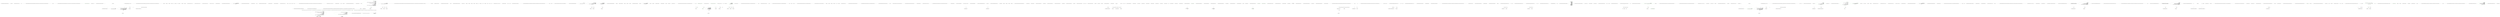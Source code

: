 digraph  {
m1_47 [cluster="CommandLine.Core.SpecificationProperty.WithValue(CommandLine.Infrastructure.Maybe<object>)", file="NameLookupTests.cs", label="Entry CommandLine.Core.SpecificationProperty.WithValue(CommandLine.Infrastructure.Maybe<object>)", span="18-18"];
m1_36 [cluster="System.Type.IsScalar()", file="NameLookupTests.cs", label="Entry System.Type.IsScalar()", span="33-33"];
m1_28 [cluster="System.Collections.Generic.IEnumerable<TSource>.Empty<TSource>()", file="NameLookupTests.cs", label="Entry System.Collections.Generic.IEnumerable<TSource>.Empty<TSource>()", span="81-81"];
m1_6 [cluster="Unk.>", file="NameLookupTests.cs", label="Entry Unk.>", span=""];
m1_3 [cluster="CommandLine.Core.ValueMapper.MapValues(System.Collections.Generic.IEnumerable<CommandLine.Core.SpecificationProperty>, System.Collections.Generic.IEnumerable<string>, System.Func<System.Collections.Generic.IEnumerable<string>, System.Type, bool, CommandLine.Infrastructure.Maybe<object>>)", file="NameLookupTests.cs", label="Exit CommandLine.Core.ValueMapper.MapValues(System.Collections.Generic.IEnumerable<CommandLine.Core.SpecificationProperty>, System.Collections.Generic.IEnumerable<string>, System.Func<System.Collections.Generic.IEnumerable<string>, System.Type, bool, CommandLine.Infrastructure.Maybe<object>>)", span="11-11"];
m1_7 [cluster="Unk.Create", file="NameLookupTests.cs", label="Entry Unk.Create", span=""];
m1_0 [cluster="CommandLine.Core.ValueMapper.MapValues(System.Collections.Generic.IEnumerable<CommandLine.Core.SpecificationProperty>, System.Collections.Generic.IEnumerable<string>, System.Func<System.Collections.Generic.IEnumerable<string>, System.Type, bool, CommandLine.Infrastructure.Maybe<object>>)", file="NameLookupTests.cs", label="Entry CommandLine.Core.ValueMapper.MapValues(System.Collections.Generic.IEnumerable<CommandLine.Core.SpecificationProperty>, System.Collections.Generic.IEnumerable<string>, System.Func<System.Collections.Generic.IEnumerable<string>, System.Type, bool, CommandLine.Infrastructure.Maybe<object>>)", span="11-11"];
m1_1 [cluster="CommandLine.Core.ValueMapper.MapValues(System.Collections.Generic.IEnumerable<CommandLine.Core.SpecificationProperty>, System.Collections.Generic.IEnumerable<string>, System.Func<System.Collections.Generic.IEnumerable<string>, System.Type, bool, CommandLine.Infrastructure.Maybe<object>>)", color=green, community=0, file="NameLookupTests.cs", label="var propAndErrors = MapValuesImpl(specProps, values, converter)", prediction=0, span="16-16"];
m1_35 [cluster="System.Tuple.Create<T1, T2>(T1, T2)", file="NameLookupTests.cs", label="Entry System.Tuple.Create<T1, T2>(T1, T2)", span="0-0"];
m1_52 [cluster="CommandLine.SequenceOutOfRangeError.SequenceOutOfRangeError(CommandLine.NameInfo)", file="NameLookupTests.cs", label="Entry CommandLine.SequenceOutOfRangeError.SequenceOutOfRangeError(CommandLine.NameInfo)", span="316-316"];
m1_44 [cluster="lambda expression", file="NameLookupTests.cs", label="Entry lambda expression", span="46-46"];
m1_8 [cluster="lambda expression", file="NameLookupTests.cs", label="Entry lambda expression", span="19-19"];
m1_11 [cluster="lambda expression", file="NameLookupTests.cs", label="Entry lambda expression", span="20-20"];
m1_14 [cluster="lambda expression", file="NameLookupTests.cs", label="Entry lambda expression", span="21-21"];
m1_10 [cluster="lambda expression", file="NameLookupTests.cs", label="Exit lambda expression", span="19-19"];
m1_12 [cluster="lambda expression", file="NameLookupTests.cs", label="pe.Item2", span="20-20"];
m1_13 [cluster="lambda expression", file="NameLookupTests.cs", label="Exit lambda expression", span="20-20"];
m1_15 [cluster="lambda expression", file="NameLookupTests.cs", label="e.Value", span="21-21"];
m1_16 [cluster="lambda expression", file="NameLookupTests.cs", label="Exit lambda expression", span="21-21"];
m1_45 [cluster="lambda expression", file="NameLookupTests.cs", label="Tuple.Create(pt.WithValue(Maybe.Just(converted)), Maybe.Nothing<Error>())", span="46-46"];
m1_41 [cluster="lambda expression", file="NameLookupTests.cs", label="Entry lambda expression", span="35-35"];
m1_42 [cluster="lambda expression", file="NameLookupTests.cs", label=n, span="35-35"];
m1_43 [cluster="lambda expression", file="NameLookupTests.cs", label="Exit lambda expression", span="35-35"];
m1_46 [cluster="lambda expression", file="NameLookupTests.cs", label="Exit lambda expression", span="46-46"];
m1_29 [cluster="System.Collections.Generic.IEnumerable<TSource>.First<TSource>()", file="NameLookupTests.cs", label="Entry System.Collections.Generic.IEnumerable<TSource>.First<TSource>()", span="0-0"];
m1_40 [cluster="System.Collections.Generic.IEnumerable<TSource>.Skip<TSource>(int)", file="NameLookupTests.cs", label="Entry System.Collections.Generic.IEnumerable<TSource>.Skip<TSource>(int)", span="0-0"];
m1_33 [cluster="System.Collections.Generic.IEnumerable<TSource>.Take<TSource>(int)", file="NameLookupTests.cs", label="Entry System.Collections.Generic.IEnumerable<TSource>.Take<TSource>(int)", span="0-0"];
m1_37 [cluster="System.Func<T1, T2, T3, TResult>.Invoke(T1, T2, T3)", file="NameLookupTests.cs", label="Entry System.Func<T1, T2, T3, TResult>.Invoke(T1, T2, T3)", span="0-0"];
m1_51 [cluster="CommandLine.Core.Specification.IsMinNotSpecified()", file="NameLookupTests.cs", label="Entry CommandLine.Core.Specification.IsMinNotSpecified()", span="70-70"];
m1_34 [cluster="CommandLine.Core.ValueMapper.MakeErrorInCaseOfMinConstraint(CommandLine.Core.Specification)", file="NameLookupTests.cs", label="Entry CommandLine.Core.ValueMapper.MakeErrorInCaseOfMinConstraint(CommandLine.Core.Specification)", span="56-56"];
m1_49 [cluster="CommandLine.Core.ValueMapper.MakeErrorInCaseOfMinConstraint(CommandLine.Core.Specification)", file="NameLookupTests.cs", label="return !specification.IsMinNotSpecified()\r\n                ? Maybe.Just<Error>(new SequenceOutOfRangeError(NameInfo.EmptyName))\r\n                : Maybe.Nothing<Error>();", span="58-60"];
m1_50 [cluster="CommandLine.Core.ValueMapper.MakeErrorInCaseOfMinConstraint(CommandLine.Core.Specification)", file="NameLookupTests.cs", label="Exit CommandLine.Core.ValueMapper.MakeErrorInCaseOfMinConstraint(CommandLine.Core.Specification)", span="56-56"];
m1_39 [cluster="CommandLine.Infrastructure.Maybe.Just<T>(T)", file="NameLookupTests.cs", label="Entry CommandLine.Infrastructure.Maybe.Just<T>(T)", span="71-71"];
m1_5 [cluster="Unk.Select", file="NameLookupTests.cs", label="Entry Unk.Select", span=""];
m1_38 [cluster="CommandLine.BadFormatConversionError.BadFormatConversionError(CommandLine.NameInfo)", file="NameLookupTests.cs", label="Entry CommandLine.BadFormatConversionError.BadFormatConversionError(CommandLine.NameInfo)", span="305-305"];
m1_48 [cluster="CommandLine.Infrastructure.Maybe.Nothing<T>()", file="NameLookupTests.cs", label="Entry CommandLine.Infrastructure.Maybe.Nothing<T>()", span="66-66"];
m1_30 [cluster="CommandLine.Core.Specification.GetMaxValueCount()", file="NameLookupTests.cs", label="Entry CommandLine.Core.Specification.GetMaxValueCount()", span="51-51"];
m1_31 [cluster="System.Collections.Generic.IEnumerable<TSource>.Count<TSource>()", file="NameLookupTests.cs", label="Entry System.Collections.Generic.IEnumerable<TSource>.Count<TSource>()", span="0-0"];
m1_4 [cluster="CommandLine.Core.ValueMapper.MapValuesImpl(System.Collections.Generic.IEnumerable<CommandLine.Core.SpecificationProperty>, System.Collections.Generic.IEnumerable<string>, System.Func<System.Collections.Generic.IEnumerable<string>, System.Type, bool, CommandLine.Infrastructure.Maybe<object>>)", file="NameLookupTests.cs", label="Entry CommandLine.Core.ValueMapper.MapValuesImpl(System.Collections.Generic.IEnumerable<CommandLine.Core.SpecificationProperty>, System.Collections.Generic.IEnumerable<string>, System.Func<System.Collections.Generic.IEnumerable<string>, System.Type, bool, CommandLine.Infrastructure.Maybe<object>>)", span="25-25"];
m1_17 [cluster="CommandLine.Core.ValueMapper.MapValuesImpl(System.Collections.Generic.IEnumerable<CommandLine.Core.SpecificationProperty>, System.Collections.Generic.IEnumerable<string>, System.Func<System.Collections.Generic.IEnumerable<string>, System.Type, bool, CommandLine.Infrastructure.Maybe<object>>)", file="NameLookupTests.cs", label="specProps.Empty()", span="30-30"];
m1_18 [cluster="CommandLine.Core.ValueMapper.MapValuesImpl(System.Collections.Generic.IEnumerable<CommandLine.Core.SpecificationProperty>, System.Collections.Generic.IEnumerable<string>, System.Func<System.Collections.Generic.IEnumerable<string>, System.Type, bool, CommandLine.Infrastructure.Maybe<object>>)", file="NameLookupTests.cs", label="yield break;", span="32-32"];
m1_22 [cluster="CommandLine.Core.ValueMapper.MapValuesImpl(System.Collections.Generic.IEnumerable<CommandLine.Core.SpecificationProperty>, System.Collections.Generic.IEnumerable<string>, System.Func<System.Collections.Generic.IEnumerable<string>, System.Type, bool, CommandLine.Infrastructure.Maybe<object>>)", file="NameLookupTests.cs", label="yield return\r\n                    Tuple.Create(pt, MakeErrorInCaseOfMinConstraint(pt.Specification));", span="38-39"];
m1_23 [cluster="CommandLine.Core.ValueMapper.MapValuesImpl(System.Collections.Generic.IEnumerable<CommandLine.Core.SpecificationProperty>, System.Collections.Generic.IEnumerable<string>, System.Func<System.Collections.Generic.IEnumerable<string>, System.Type, bool, CommandLine.Infrastructure.Maybe<object>>)", file="NameLookupTests.cs", label="yield break;", span="40-40"];
m1_24 [cluster="CommandLine.Core.ValueMapper.MapValuesImpl(System.Collections.Generic.IEnumerable<CommandLine.Core.SpecificationProperty>, System.Collections.Generic.IEnumerable<string>, System.Func<System.Collections.Generic.IEnumerable<string>, System.Type, bool, CommandLine.Infrastructure.Maybe<object>>)", file="NameLookupTests.cs", label="yield return\r\n                converter(taken, pt.Property.PropertyType, pt.Specification.ConversionType.IsScalar())\r\n                    .Return(\r\n                        converted => Tuple.Create(pt.WithValue(Maybe.Just(converted)), Maybe.Nothing<Error>()),\r\n                        Tuple.Create<SpecificationProperty, Maybe<Error>>(\r\n                            pt, Maybe.Just<Error>(new BadFormatConversionError(NameInfo.EmptyName))));", span="43-48"];
m1_26 [cluster="CommandLine.Core.ValueMapper.MapValuesImpl(System.Collections.Generic.IEnumerable<CommandLine.Core.SpecificationProperty>, System.Collections.Generic.IEnumerable<string>, System.Func<System.Collections.Generic.IEnumerable<string>, System.Type, bool, CommandLine.Infrastructure.Maybe<object>>)", file="NameLookupTests.cs", label="yield return value;", span="52-52"];
m1_19 [cluster="CommandLine.Core.ValueMapper.MapValuesImpl(System.Collections.Generic.IEnumerable<CommandLine.Core.SpecificationProperty>, System.Collections.Generic.IEnumerable<string>, System.Func<System.Collections.Generic.IEnumerable<string>, System.Type, bool, CommandLine.Infrastructure.Maybe<object>>)", file="NameLookupTests.cs", label="var pt = specProps.First()", span="34-34"];
m1_20 [cluster="CommandLine.Core.ValueMapper.MapValuesImpl(System.Collections.Generic.IEnumerable<CommandLine.Core.SpecificationProperty>, System.Collections.Generic.IEnumerable<string>, System.Func<System.Collections.Generic.IEnumerable<string>, System.Type, bool, CommandLine.Infrastructure.Maybe<object>>)", file="NameLookupTests.cs", label="var taken = values.Take(pt.Specification.GetMaxValueCount().Return(n => n, values.Count()))", span="35-35"];
m1_25 [cluster="CommandLine.Core.ValueMapper.MapValuesImpl(System.Collections.Generic.IEnumerable<CommandLine.Core.SpecificationProperty>, System.Collections.Generic.IEnumerable<string>, System.Func<System.Collections.Generic.IEnumerable<string>, System.Type, bool, CommandLine.Infrastructure.Maybe<object>>)", file="NameLookupTests.cs", label="MapValuesImpl(specProps.Skip(1), values.Skip(taken.Count()), converter)", span="50-50"];
m1_21 [cluster="CommandLine.Core.ValueMapper.MapValuesImpl(System.Collections.Generic.IEnumerable<CommandLine.Core.SpecificationProperty>, System.Collections.Generic.IEnumerable<string>, System.Func<System.Collections.Generic.IEnumerable<string>, System.Type, bool, CommandLine.Infrastructure.Maybe<object>>)", file="NameLookupTests.cs", label="taken.Empty()", span="36-36"];
m1_27 [cluster="CommandLine.Core.ValueMapper.MapValuesImpl(System.Collections.Generic.IEnumerable<CommandLine.Core.SpecificationProperty>, System.Collections.Generic.IEnumerable<string>, System.Func<System.Collections.Generic.IEnumerable<string>, System.Type, bool, CommandLine.Infrastructure.Maybe<object>>)", file="NameLookupTests.cs", label="Exit CommandLine.Core.ValueMapper.MapValuesImpl(System.Collections.Generic.IEnumerable<CommandLine.Core.SpecificationProperty>, System.Collections.Generic.IEnumerable<string>, System.Func<System.Collections.Generic.IEnumerable<string>, System.Type, bool, CommandLine.Infrastructure.Maybe<object>>)", span="25-25"];
m1_32 [cluster="CommandLine.Infrastructure.Maybe<T1>.Return<T1, T2>(System.Func<T1, T2>, T2)", file="NameLookupTests.cs", label="Entry CommandLine.Infrastructure.Maybe<T1>.Return<T1, T2>(System.Func<T1, T2>, T2)", span="103-103"];
m1_53 [file="NameLookupTests.cs", label=pt, span=""];
m2_12 [cluster="CommandLine.Infrastructure.Maybe.Nothing<T>()", file="OptionMapper.cs", label="Entry CommandLine.Infrastructure.Maybe.Nothing<T>()", span="63-63"];
m2_6 [cluster="Unk.Create", file="OptionMapper.cs", label="Entry Unk.Create", span=""];
m2_10 [cluster="Unk.SingleOrDefault", file="OptionMapper.cs", label="Entry Unk.SingleOrDefault", span=""];
m2_31 [cluster="CommandLine.Core.SpecificationProperty.WithValue(CommandLine.Infrastructure.Maybe<object>)", file="OptionMapper.cs", label="Entry CommandLine.Core.SpecificationProperty.WithValue(CommandLine.Infrastructure.Maybe<object>)", span="18-18"];
m2_26 [cluster="CommandLine.Infrastructure.Maybe.Just<T>(T)", file="OptionMapper.cs", label="Entry CommandLine.Infrastructure.Maybe.Just<T>(T)", span="68-68"];
m2_4 [cluster="Unk.Select", file="OptionMapper.cs", label="Entry Unk.Select", span=""];
m2_0 [cluster="CommandLine.Core.OptionMapper.MapValues(System.Collections.Generic.IEnumerable<CommandLine.Core.SpecificationProperty>, System.Collections.Generic.IEnumerable<System.Collections.Generic.KeyValuePair<string, System.Collections.Generic.IEnumerable<string>>>, System.Func<System.Collections.Generic.IEnumerable<string>, System.Type, bool, CommandLine.Infrastructure.Maybe<object>>, System.StringComparer)", file="OptionMapper.cs", label="Entry CommandLine.Core.OptionMapper.MapValues(System.Collections.Generic.IEnumerable<CommandLine.Core.SpecificationProperty>, System.Collections.Generic.IEnumerable<System.Collections.Generic.KeyValuePair<string, System.Collections.Generic.IEnumerable<string>>>, System.Func<System.Collections.Generic.IEnumerable<string>, System.Type, bool, CommandLine.Infrastructure.Maybe<object>>, System.StringComparer)", span="13-13"];
m2_1 [cluster="CommandLine.Core.OptionMapper.MapValues(System.Collections.Generic.IEnumerable<CommandLine.Core.SpecificationProperty>, System.Collections.Generic.IEnumerable<System.Collections.Generic.KeyValuePair<string, System.Collections.Generic.IEnumerable<string>>>, System.Func<System.Collections.Generic.IEnumerable<string>, System.Type, bool, CommandLine.Infrastructure.Maybe<object>>, System.StringComparer)", color=green, community=0, file="OptionMapper.cs", label="var sequencesAndErrors = propertyTuples\r\n                .Select(pt =>\r\n                    options.SingleOrDefault(\r\n                            s =>\r\n                            s.Key.MatchName(((OptionSpecification)pt.Specification).ShortName, ((OptionSpecification)pt.Specification).LongName, comparer))\r\n                               .ToMaybe()\r\n                               .Return(sequence =>\r\n                                    converter(sequence.Value, pt.Property.PropertyType, pt.Specification.ConversionType.IsScalar())\r\n                                    .Return(converted =>\r\n                                            Tuple.Create(\r\n                                                pt.WithValue(Maybe.Just(converted)),\r\n                                                Maybe.Nothing<Error>()),\r\n                                            Tuple.Create<SpecificationProperty, Maybe<Error>>(\r\n                                                pt,\r\n                                                Maybe.Just<Error>(new BadFormatConversionError(NameInfo.FromOptionSpecification((OptionSpecification)pt.Specification))))),\r\n                                Tuple.Create(pt, Maybe.Nothing<Error>()))\r\n                )", prediction=1, span="19-35"];
m2_2 [cluster="CommandLine.Core.OptionMapper.MapValues(System.Collections.Generic.IEnumerable<CommandLine.Core.SpecificationProperty>, System.Collections.Generic.IEnumerable<System.Collections.Generic.KeyValuePair<string, System.Collections.Generic.IEnumerable<string>>>, System.Func<System.Collections.Generic.IEnumerable<string>, System.Type, bool, CommandLine.Infrastructure.Maybe<object>>, System.StringComparer)", file="OptionMapper.cs", label="return StatePair.Create(\r\n                sequencesAndErrors.Select(se => se.Item1),\r\n                sequencesAndErrors.Select(se => se.Item2).OfType<Just<Error>>().Select(se => se.Value));", span="36-38"];
m2_3 [cluster="CommandLine.Core.OptionMapper.MapValues(System.Collections.Generic.IEnumerable<CommandLine.Core.SpecificationProperty>, System.Collections.Generic.IEnumerable<System.Collections.Generic.KeyValuePair<string, System.Collections.Generic.IEnumerable<string>>>, System.Func<System.Collections.Generic.IEnumerable<string>, System.Type, bool, CommandLine.Infrastructure.Maybe<object>>, System.StringComparer)", file="OptionMapper.cs", label="Exit CommandLine.Core.OptionMapper.MapValues(System.Collections.Generic.IEnumerable<CommandLine.Core.SpecificationProperty>, System.Collections.Generic.IEnumerable<System.Collections.Generic.KeyValuePair<string, System.Collections.Generic.IEnumerable<string>>>, System.Func<System.Collections.Generic.IEnumerable<string>, System.Type, bool, CommandLine.Infrastructure.Maybe<object>>, System.StringComparer)", span="13-13"];
m2_22 [cluster="System.Type.IsScalar()", file="OptionMapper.cs", label="Entry System.Type.IsScalar()", span="33-33"];
m2_18 [cluster="string.MatchName(string, string, System.StringComparer)", file="OptionMapper.cs", label="Entry string.MatchName(string, string, System.StringComparer)", span="8-8"];
m2_24 [cluster="CommandLine.BadFormatConversionError.BadFormatConversionError(CommandLine.NameInfo)", file="OptionMapper.cs", label="Entry CommandLine.BadFormatConversionError.BadFormatConversionError(CommandLine.NameInfo)", span="305-305"];
m2_11 [cluster="Unk.ToMaybe", file="OptionMapper.cs", label="Entry Unk.ToMaybe", span=""];
m2_25 [cluster="CommandLine.NameInfo.FromOptionSpecification(CommandLine.Core.OptionSpecification)", file="OptionMapper.cs", label="Entry CommandLine.NameInfo.FromOptionSpecification(CommandLine.Core.OptionSpecification)", span="60-60"];
m2_13 [cluster="System.Tuple.Create<T1, T2>(T1, T2)", file="OptionMapper.cs", label="Entry System.Tuple.Create<T1, T2>(T1, T2)", span="0-0"];
m2_38 [cluster="lambda expression", file="OptionMapper.cs", label="Entry lambda expression", span="38-38"];
m2_7 [cluster="lambda expression", file="OptionMapper.cs", label="Entry lambda expression", span="20-34"];
m2_8 [cluster="lambda expression", color=green, community=0, file="OptionMapper.cs", label="options.SingleOrDefault(\r\n                            s =>\r\n                            s.Key.MatchName(((OptionSpecification)pt.Specification).ShortName, ((OptionSpecification)pt.Specification).LongName, comparer))\r\n                               .ToMaybe()\r\n                               .Return(sequence =>\r\n                                    converter(sequence.Value, pt.Property.PropertyType, pt.Specification.ConversionType.IsScalar())\r\n                                    .Return(converted =>\r\n                                            Tuple.Create(\r\n                                                pt.WithValue(Maybe.Just(converted)),\r\n                                                Maybe.Nothing<Error>()),\r\n                                            Tuple.Create<SpecificationProperty, Maybe<Error>>(\r\n                                                pt,\r\n                                                Maybe.Just<Error>(new BadFormatConversionError(NameInfo.FromOptionSpecification((OptionSpecification)pt.Specification))))),\r\n                                Tuple.Create(pt, Maybe.Nothing<Error>()))", prediction=2, span="21-34"];
m2_9 [cluster="lambda expression", file="OptionMapper.cs", label="Exit lambda expression", span="20-34"];
m2_15 [cluster="lambda expression", file="OptionMapper.cs", label="Entry lambda expression", span="22-23"];
m2_19 [cluster="lambda expression", file="OptionMapper.cs", label="Entry lambda expression", span="25-33"];
m2_20 [cluster="lambda expression", color=green, community=0, file="OptionMapper.cs", label="converter(sequence.Value, pt.Property.PropertyType, pt.Specification.ConversionType.IsScalar())\r\n                                    .Return(converted =>\r\n                                            Tuple.Create(\r\n                                                pt.WithValue(Maybe.Just(converted)),\r\n                                                Maybe.Nothing<Error>()),\r\n                                            Tuple.Create<SpecificationProperty, Maybe<Error>>(\r\n                                                pt,\r\n                                                Maybe.Just<Error>(new BadFormatConversionError(NameInfo.FromOptionSpecification((OptionSpecification)pt.Specification)))))", prediction=2, span="26-33"];
m2_21 [cluster="lambda expression", file="OptionMapper.cs", label="Exit lambda expression", span="25-33"];
m2_28 [cluster="lambda expression", file="OptionMapper.cs", label="Entry lambda expression", span="27-30"];
m2_16 [cluster="lambda expression", file="OptionMapper.cs", label="s.Key.MatchName(((OptionSpecification)pt.Specification).ShortName, ((OptionSpecification)pt.Specification).LongName, comparer)", span="23-23"];
m2_32 [cluster="lambda expression", file="OptionMapper.cs", label="Entry lambda expression", span="37-37"];
m2_35 [cluster="lambda expression", file="OptionMapper.cs", label="Entry lambda expression", span="38-38"];
m2_29 [cluster="lambda expression", file="OptionMapper.cs", label="Tuple.Create(\r\n                                                pt.WithValue(Maybe.Just(converted)),\r\n                                                Maybe.Nothing<Error>())", span="28-30"];
m2_17 [cluster="lambda expression", file="OptionMapper.cs", label="Exit lambda expression", span="22-23"];
m2_30 [cluster="lambda expression", file="OptionMapper.cs", label="Exit lambda expression", span="27-30"];
m2_34 [cluster="lambda expression", file="OptionMapper.cs", label="Exit lambda expression", span="37-37"];
m2_33 [cluster="lambda expression", file="OptionMapper.cs", label="se.Item1", span="37-37"];
m2_37 [cluster="lambda expression", file="OptionMapper.cs", label="Exit lambda expression", span="38-38"];
m2_36 [cluster="lambda expression", file="OptionMapper.cs", label="se.Item2", span="38-38"];
m2_39 [cluster="lambda expression", file="OptionMapper.cs", label="se.Value", span="38-38"];
m2_40 [cluster="lambda expression", file="OptionMapper.cs", label="Exit lambda expression", span="38-38"];
m2_14 [cluster="Unk.Return", file="OptionMapper.cs", label="Entry Unk.Return", span=""];
m2_23 [cluster="Unk.converter", file="OptionMapper.cs", label="Entry Unk.converter", span=""];
m2_5 [cluster="Unk.>", file="OptionMapper.cs", label="Entry Unk.>", span=""];
m2_27 [cluster="CommandLine.Infrastructure.Maybe<T1>.Return<T1, T2>(System.Func<T1, T2>, T2)", file="OptionMapper.cs", label="Entry CommandLine.Infrastructure.Maybe<T1>.Return<T1, T2>(System.Func<T1, T2>, T2)", span="100-100"];
m2_41 [file="OptionMapper.cs", label="System.Collections.Generic.IEnumerable<System.Collections.Generic.KeyValuePair<string, System.Collections.Generic.IEnumerable<string>>>", span=""];
m2_42 [file="OptionMapper.cs", label="System.Func<System.Collections.Generic.IEnumerable<string>, System.Type, bool, CommandLine.Infrastructure.Maybe<object>>", span=""];
m2_43 [file="OptionMapper.cs", label="System.StringComparer", span=""];
m2_44 [file="OptionMapper.cs", label="CommandLine.Core.SpecificationProperty", span=""];
m3_8 [cluster="CommandLine.Infrastructure.Maybe.Nothing<T>()", file="OptionMapperTests.cs", label="Entry CommandLine.Infrastructure.Maybe.Nothing<T>()", span="63-63"];
m3_12 [cluster="Unk.Create", file="OptionMapperTests.cs", label="Entry Unk.Create", span=""];
m3_13 [cluster="Unk.Where", file="OptionMapperTests.cs", label="Entry Unk.Where", span=""];
m3_6 [cluster="System.Collections.Generic.KeyValuePair<TKey, TValue>.KeyValuePair(TKey, TValue)", file="OptionMapperTests.cs", label="Entry System.Collections.Generic.KeyValuePair<TKey, TValue>.KeyValuePair(TKey, TValue)", span="0-0"];
m3_7 [cluster="CommandLine.Core.OptionSpecification.OptionSpecification(string, string, bool, string, CommandLine.Infrastructure.Maybe<int>, CommandLine.Infrastructure.Maybe<int>, char, CommandLine.Infrastructure.Maybe<object>, System.Type, string, string, System.Collections.Generic.IEnumerable<string>)", file="OptionMapperTests.cs", label="Entry CommandLine.Core.OptionSpecification.OptionSpecification(string, string, bool, string, CommandLine.Infrastructure.Maybe<int>, CommandLine.Infrastructure.Maybe<int>, char, CommandLine.Infrastructure.Maybe<object>, System.Type, string, string, System.Collections.Generic.IEnumerable<string>)", span="17-17"];
m3_11 [cluster="Unk.Single", file="OptionMapperTests.cs", label="Entry Unk.Single", span=""];
m3_15 [cluster="Unk.NotNull", file="OptionMapperTests.cs", label="Entry Unk.NotNull", span=""];
m3_27 [cluster="CommandLine.Core.TypeConverter.ChangeType(System.Collections.Generic.IEnumerable<string>, System.Type, bool, System.Globalization.CultureInfo)", file="OptionMapperTests.cs", label="Entry CommandLine.Core.TypeConverter.ChangeType(System.Collections.Generic.IEnumerable<string>, System.Type, bool, System.Globalization.CultureInfo)", span="12-12"];
m3_0 [cluster="CommandLine.Tests.Unit.Core.OptionMapperTests.Map_boolean_switch_creates_boolean_value()", file="OptionMapperTests.cs", label="Entry CommandLine.Tests.Unit.Core.OptionMapperTests.Map_boolean_switch_creates_boolean_value()", span="16-16"];
m3_1 [cluster="CommandLine.Tests.Unit.Core.OptionMapperTests.Map_boolean_switch_creates_boolean_value()", file="OptionMapperTests.cs", label="var tokenPartitions = new[]\r\n                {\r\n                    new KeyValuePair<string, IEnumerable<string>>(''x'', new [] { ''true'' })\r\n                }", span="19-22"];
m3_3 [cluster="CommandLine.Tests.Unit.Core.OptionMapperTests.Map_boolean_switch_creates_boolean_value()", file="OptionMapperTests.cs", label="var result = OptionMapper.MapValues(\r\n                specProps.Where(pt => pt.Specification.IsOption()),\r\n                tokenPartitions,\r\n                (vals, type, isScalar) => TypeConverter.ChangeType(vals, type, isScalar, CultureInfo.InvariantCulture),\r\n                StringComparer.InvariantCulture)", span="32-36"];
m3_4 [cluster="CommandLine.Tests.Unit.Core.OptionMapperTests.Map_boolean_switch_creates_boolean_value()", file="OptionMapperTests.cs", label="Assert.NotNull(result.Value.Single(\r\n                a => a.Specification.IsOption()\r\n                && ((OptionSpecification)a.Specification).ShortName.Equals(''x'')\r\n                && (bool)((Just<object>)a.Value).Value))", span="39-42"];
m3_5 [cluster="CommandLine.Tests.Unit.Core.OptionMapperTests.Map_boolean_switch_creates_boolean_value()", file="OptionMapperTests.cs", label="Exit CommandLine.Tests.Unit.Core.OptionMapperTests.Map_boolean_switch_creates_boolean_value()", span="16-16"];
m3_28 [cluster="lambda expression", file="OptionMapperTests.cs", label="Entry lambda expression", span="40-42"];
m3_16 [cluster="lambda expression", file="OptionMapperTests.cs", label="Entry lambda expression", span="27-27"];
m3_20 [cluster="lambda expression", file="OptionMapperTests.cs", label="Entry lambda expression", span="33-33"];
m3_24 [cluster="lambda expression", file="OptionMapperTests.cs", label="Entry lambda expression", span="35-35"];
m3_17 [cluster="lambda expression", file="OptionMapperTests.cs", label="p.Name.Equals(''BoolValue'', StringComparison.Ordinal)", span="27-27"];
m3_18 [cluster="lambda expression", file="OptionMapperTests.cs", label="Exit lambda expression", span="27-27"];
m3_21 [cluster="lambda expression", file="OptionMapperTests.cs", label="pt.Specification.IsOption()", span="33-33"];
m3_22 [cluster="lambda expression", file="OptionMapperTests.cs", label="Exit lambda expression", span="33-33"];
m3_25 [cluster="lambda expression", file="OptionMapperTests.cs", label="TypeConverter.ChangeType(vals, type, isScalar, CultureInfo.InvariantCulture)", span="35-35"];
m3_26 [cluster="lambda expression", file="OptionMapperTests.cs", label="Exit lambda expression", span="35-35"];
m3_29 [cluster="lambda expression", file="OptionMapperTests.cs", label="a.Specification.IsOption()\r\n                && ((OptionSpecification)a.Specification).ShortName.Equals(''x'')\r\n                && (bool)((Just<object>)a.Value).Value", span="40-42"];
m3_30 [cluster="lambda expression", file="OptionMapperTests.cs", label="Exit lambda expression", span="40-42"];
m3_31 [cluster="string.Equals(string)", file="OptionMapperTests.cs", label="Entry string.Equals(string)", span="0-0"];
m3_19 [cluster="string.Equals(string, System.StringComparison)", file="OptionMapperTests.cs", label="Entry string.Equals(string, System.StringComparison)", span="0-0"];
m3_23 [cluster="CommandLine.Core.Specification.IsOption()", file="OptionMapperTests.cs", label="Entry CommandLine.Core.Specification.IsOption()", span="10-10"];
m3_14 [cluster="Unk.MapValues", file="OptionMapperTests.cs", label="Entry Unk.MapValues", span=""];
m3_10 [cluster="System.Type.GetProperties()", file="OptionMapperTests.cs", label="Entry System.Type.GetProperties()", span="0-0"];
m3_9 [cluster="System.Collections.Generic.List<T>.List()", file="OptionMapperTests.cs", label="Entry System.Collections.Generic.List<T>.List()", span="0-0"];
m4_0 [cluster="CommandLine.Core.TokenPartitioner.Partition(System.Collections.Generic.IEnumerable<CommandLine.Core.Token>, System.Func<string, CSharpx.Maybe<CommandLine.Core.TypeDescriptor>>)", file="OptionSpecification.cs", label="Entry CommandLine.Core.TokenPartitioner.Partition(System.Collections.Generic.IEnumerable<CommandLine.Core.Token>, System.Func<string, CSharpx.Maybe<CommandLine.Core.TypeDescriptor>>)", span="12-12"];
m4_3 [cluster="CommandLine.Core.TokenPartitioner.Partition(System.Collections.Generic.IEnumerable<CommandLine.Core.Token>, System.Func<string, CSharpx.Maybe<CommandLine.Core.TypeDescriptor>>)", color=green, community=0, file="OptionSpecification.cs", label="var scalars = Scalar.Partition(tokenList, typeLookup).Memorize()", prediction=4, span="18-18"];
m4_1 [cluster="CommandLine.Core.TokenPartitioner.Partition(System.Collections.Generic.IEnumerable<CommandLine.Core.Token>, System.Func<string, CSharpx.Maybe<CommandLine.Core.TypeDescriptor>>)", file="OptionSpecification.cs", label="var tokenList = tokens.Memorize()", span="16-16"];
m4_2 [cluster="CommandLine.Core.TokenPartitioner.Partition(System.Collections.Generic.IEnumerable<CommandLine.Core.Token>, System.Func<string, CSharpx.Maybe<CommandLine.Core.TypeDescriptor>>)", file="OptionSpecification.cs", label="var switches = Switch.Partition(tokenList, typeLookup).Memorize()", span="17-17"];
m4_4 [cluster="CommandLine.Core.TokenPartitioner.Partition(System.Collections.Generic.IEnumerable<CommandLine.Core.Token>, System.Func<string, CSharpx.Maybe<CommandLine.Core.TypeDescriptor>>)", color=green, community=0, file="OptionSpecification.cs", label="var sequences = Sequence.Partition(tokenList, typeLookup).Memorize()", prediction=5, span="19-19"];
m4_5 [cluster="CommandLine.Core.TokenPartitioner.Partition(System.Collections.Generic.IEnumerable<CommandLine.Core.Token>, System.Func<string, CSharpx.Maybe<CommandLine.Core.TypeDescriptor>>)", color=green, community=0, file="OptionSpecification.cs", label="var nonOptions = tokenList\r\n                .Where(t => !switches.Contains(t))\r\n                .Where(t => !scalars.Contains(t))\r\n                .Where(t => !sequences.Contains(t)).Memorize()", prediction=6, span="20-23"];
m4_8 [cluster="CommandLine.Core.TokenPartitioner.Partition(System.Collections.Generic.IEnumerable<CommandLine.Core.Token>, System.Func<string, CSharpx.Maybe<CommandLine.Core.TypeDescriptor>>)", file="OptionSpecification.cs", label="return TokenPartitions.Create(\r\n                    KeyValuePairHelper.ForSwitch(switches)\r\n                        .Concat(KeyValuePairHelper.ForScalar(scalars))\r\n                        .Concat(KeyValuePairHelper.ForSequence(sequences)),\r\n                values.Select(t => t.Text),\r\n                errors);", span="27-32"];
m4_6 [cluster="CommandLine.Core.TokenPartitioner.Partition(System.Collections.Generic.IEnumerable<CommandLine.Core.Token>, System.Func<string, CSharpx.Maybe<CommandLine.Core.TypeDescriptor>>)", file="OptionSpecification.cs", label="var values = nonOptions.Where(v => v.IsValue()).Memorize()", span="24-24"];
m4_7 [cluster="CommandLine.Core.TokenPartitioner.Partition(System.Collections.Generic.IEnumerable<CommandLine.Core.Token>, System.Func<string, CSharpx.Maybe<CommandLine.Core.TypeDescriptor>>)", file="OptionSpecification.cs", label="var errors = nonOptions.Except(values).Memorize()", span="25-25"];
m4_9 [cluster="CommandLine.Core.TokenPartitioner.Partition(System.Collections.Generic.IEnumerable<CommandLine.Core.Token>, System.Func<string, CSharpx.Maybe<CommandLine.Core.TypeDescriptor>>)", file="OptionSpecification.cs", label="Exit CommandLine.Core.TokenPartitioner.Partition(System.Collections.Generic.IEnumerable<CommandLine.Core.Token>, System.Func<string, CSharpx.Maybe<CommandLine.Core.TypeDescriptor>>)", span="12-12"];
m4_14 [cluster="Unk.Where", file="OptionSpecification.cs", label="Entry Unk.Where", span=""];
m4_26 [cluster="System.Collections.Generic.IEnumerable<TSource>.Contains<TSource>(TSource)", file="OptionSpecification.cs", label="Entry System.Collections.Generic.IEnumerable<TSource>.Contains<TSource>(TSource)", span="0-0"];
m4_22 [cluster="Unk.Create", file="OptionSpecification.cs", label="Entry Unk.Create", span=""];
m4_13 [cluster="CommandLine.Core.Sequence.Partition(System.Collections.Generic.IEnumerable<CommandLine.Core.Token>, System.Func<string, CSharpx.Maybe<CommandLine.Core.TypeDescriptor>>)", file="OptionSpecification.cs", label="Entry CommandLine.Core.Sequence.Partition(System.Collections.Generic.IEnumerable<CommandLine.Core.Token>, System.Func<string, CSharpx.Maybe<CommandLine.Core.TypeDescriptor>>)", span="12-12"];
m4_21 [cluster="Unk.Select", file="OptionSpecification.cs", label="Entry Unk.Select", span=""];
m4_15 [cluster="Unk.Memorize", file="OptionSpecification.cs", label="Entry Unk.Memorize", span=""];
m4_30 [cluster="Unk.Contains", file="OptionSpecification.cs", label="Entry Unk.Contains", span=""];
m4_11 [cluster="CommandLine.Core.Switch.Partition(System.Collections.Generic.IEnumerable<CommandLine.Core.Token>, System.Func<string, CSharpx.Maybe<CommandLine.Core.TypeDescriptor>>)", file="OptionSpecification.cs", label="Entry CommandLine.Core.Switch.Partition(System.Collections.Generic.IEnumerable<CommandLine.Core.Token>, System.Func<string, CSharpx.Maybe<CommandLine.Core.TypeDescriptor>>)", span="11-11"];
m4_16 [cluster="System.Collections.Generic.IEnumerable<TSource>.Except<TSource>(System.Collections.Generic.IEnumerable<TSource>)", file="OptionSpecification.cs", label="Entry System.Collections.Generic.IEnumerable<TSource>.Except<TSource>(System.Collections.Generic.IEnumerable<TSource>)", span="0-0"];
m4_34 [cluster="lambda expression", file="OptionSpecification.cs", label="Entry lambda expression", span="24-24"];
m4_28 [cluster="lambda expression", file="OptionSpecification.cs", label="!scalars.Contains(t)", span="22-22"];
m4_32 [cluster="lambda expression", file="OptionSpecification.cs", label="!sequences.Contains(t)", span="23-23"];
m4_23 [cluster="lambda expression", file="OptionSpecification.cs", label="Entry lambda expression", span="21-21"];
m4_27 [cluster="lambda expression", file="OptionSpecification.cs", label="Entry lambda expression", span="22-22"];
m4_31 [cluster="lambda expression", file="OptionSpecification.cs", label="Entry lambda expression", span="23-23"];
m4_24 [cluster="lambda expression", color=green, community=0, file="OptionSpecification.cs", label="!switches.Contains(t)", prediction=7, span="21-21"];
m4_25 [cluster="lambda expression", file="OptionSpecification.cs", label="Exit lambda expression", span="21-21"];
m4_29 [cluster="lambda expression", file="OptionSpecification.cs", label="Exit lambda expression", span="22-22"];
m4_38 [cluster="lambda expression", file="OptionSpecification.cs", label="Entry lambda expression", span="31-31"];
m4_33 [cluster="lambda expression", file="OptionSpecification.cs", label="Exit lambda expression", span="23-23"];
m4_40 [cluster="lambda expression", file="OptionSpecification.cs", label="Exit lambda expression", span="31-31"];
m4_39 [cluster="lambda expression", file="OptionSpecification.cs", label="t.Text", span="31-31"];
m4_35 [cluster="lambda expression", file="OptionSpecification.cs", label="v.IsValue()", span="24-24"];
m4_36 [cluster="lambda expression", file="OptionSpecification.cs", label="Exit lambda expression", span="24-24"];
m4_10 [cluster="System.Collections.Generic.IEnumerable<T>.Memorize<T>()", file="OptionSpecification.cs", label="Entry System.Collections.Generic.IEnumerable<T>.Memorize<T>()", span="389-389"];
m4_17 [cluster="CommandLine.Core.KeyValuePairHelper.ForSwitch(System.Collections.Generic.IEnumerable<CommandLine.Core.Token>)", file="OptionSpecification.cs", label="Entry CommandLine.Core.KeyValuePairHelper.ForSwitch(System.Collections.Generic.IEnumerable<CommandLine.Core.Token>)", span="10-10"];
m4_12 [cluster="CommandLine.Core.Scalar.Partition(System.Collections.Generic.IEnumerable<CommandLine.Core.Token>, System.Func<string, CSharpx.Maybe<CommandLine.Core.TypeDescriptor>>)", file="OptionSpecification.cs", label="Entry CommandLine.Core.Scalar.Partition(System.Collections.Generic.IEnumerable<CommandLine.Core.Token>, System.Func<string, CSharpx.Maybe<CommandLine.Core.TypeDescriptor>>)", span="12-12"];
m4_18 [cluster="CommandLine.Core.KeyValuePairHelper.ForScalar(System.Collections.Generic.IEnumerable<CommandLine.Core.Token>)", file="OptionSpecification.cs", label="Entry CommandLine.Core.KeyValuePairHelper.ForScalar(System.Collections.Generic.IEnumerable<CommandLine.Core.Token>)", span="16-16"];
m4_37 [cluster="Unk.IsValue", file="OptionSpecification.cs", label="Entry Unk.IsValue", span=""];
m4_19 [cluster="System.Collections.Generic.IEnumerable<TSource>.Concat<TSource>(System.Collections.Generic.IEnumerable<TSource>)", file="OptionSpecification.cs", label="Entry System.Collections.Generic.IEnumerable<TSource>.Concat<TSource>(System.Collections.Generic.IEnumerable<TSource>)", span="0-0"];
m4_20 [cluster="CommandLine.Core.KeyValuePairHelper.ForSequence(System.Collections.Generic.IEnumerable<CommandLine.Core.Token>)", file="OptionSpecification.cs", label="Entry CommandLine.Core.KeyValuePairHelper.ForSequence(System.Collections.Generic.IEnumerable<CommandLine.Core.Token>)", span="22-22"];
m4_41 [file="OptionSpecification.cs", label=switches, span=""];
m4_42 [file="OptionSpecification.cs", label=scalars, span=""];
m4_43 [file="OptionSpecification.cs", label=sequences, span=""];
m7_11 [cluster="CommandLine.Infrastructure.Maybe.Nothing<T>()", file="ScalarTests.cs", label="Entry CommandLine.Infrastructure.Maybe.Nothing<T>()", span="63-63"];
m7_10 [cluster="System.Collections.Generic.IEnumerable<TSource>.Contains<TSource>(TSource)", file="ScalarTests.cs", label="Entry System.Collections.Generic.IEnumerable<TSource>.Contains<TSource>(TSource)", span="0-0"];
m7_5 [cluster="CommandLine.Core.Scalar.Partition(System.Collections.Generic.IEnumerable<CommandLine.Core.Token>, System.Func<string, CommandLine.Infrastructure.Maybe<CommandLine.Core.TypeDescriptor>>)", file="ScalarTests.cs", label="Entry CommandLine.Core.Scalar.Partition(System.Collections.Generic.IEnumerable<CommandLine.Core.Token>, System.Func<string, CommandLine.Infrastructure.Maybe<CommandLine.Core.TypeDescriptor>>)", span="11-11"];
m7_13 [cluster="CommandLine.Infrastructure.Maybe.Just<T>(T)", file="ScalarTests.cs", label="Entry CommandLine.Infrastructure.Maybe.Just<T>(T)", span="68-68"];
m7_14 [cluster="CommandLine.Tests.Unit.Core.ScalarTests.Partition_scalar_values()", file="ScalarTests.cs", label="Entry CommandLine.Tests.Unit.Core.ScalarTests.Partition_scalar_values()", span="28-28"];
m7_15 [cluster="CommandLine.Tests.Unit.Core.ScalarTests.Partition_scalar_values()", file="ScalarTests.cs", label="var expected = new [] { Token.Name(''str''), Token.Value(''strvalue'') }", span="30-30"];
m7_17 [cluster="CommandLine.Tests.Unit.Core.ScalarTests.Partition_scalar_values()", file="ScalarTests.cs", label="expected.ShouldAllBeEquivalentTo(result)", span="43-43"];
m7_18 [cluster="CommandLine.Tests.Unit.Core.ScalarTests.Partition_scalar_values()", file="ScalarTests.cs", label="Exit CommandLine.Tests.Unit.Core.ScalarTests.Partition_scalar_values()", span="28-28"];
m7_0 [cluster="CommandLine.Tests.Unit.Core.ScalarTests.Partition_scalar_values_from_empty_token_sequence()", file="ScalarTests.cs", label="Entry CommandLine.Tests.Unit.Core.ScalarTests.Partition_scalar_values_from_empty_token_sequence()", span="13-13"];
m7_1 [cluster="CommandLine.Tests.Unit.Core.ScalarTests.Partition_scalar_values_from_empty_token_sequence()", file="ScalarTests.cs", label="var expected = new Token[] { }", span="15-15"];
m7_3 [cluster="CommandLine.Tests.Unit.Core.ScalarTests.Partition_scalar_values_from_empty_token_sequence()", file="ScalarTests.cs", label="expected.ShouldAllBeEquivalentTo(result)", span="24-24"];
m7_4 [cluster="CommandLine.Tests.Unit.Core.ScalarTests.Partition_scalar_values_from_empty_token_sequence()", file="ScalarTests.cs", label="Exit CommandLine.Tests.Unit.Core.ScalarTests.Partition_scalar_values_from_empty_token_sequence()", span="13-13"];
m7_6 [cluster="Unk.ShouldAllBeEquivalentTo", file="ScalarTests.cs", label="Entry Unk.ShouldAllBeEquivalentTo", span=""];
m7_21 [cluster="lambda expression", file="ScalarTests.cs", label="Entry lambda expression", span="38-41"];
m7_7 [cluster="lambda expression", file="ScalarTests.cs", label="Entry lambda expression", span="19-22"];
m7_9 [cluster="lambda expression", file="ScalarTests.cs", label="Exit lambda expression", span="19-22"];
m7_23 [cluster="lambda expression", file="ScalarTests.cs", label="Exit lambda expression", span="38-41"];
m7_12 [cluster="CommandLine.Core.TypeDescriptor.Create(CommandLine.Core.TypeDescriptorKind, CommandLine.Infrastructure.Maybe<int>)", file="ScalarTests.cs", label="Entry CommandLine.Core.TypeDescriptor.Create(CommandLine.Core.TypeDescriptorKind, CommandLine.Infrastructure.Maybe<int>)", span="36-36"];
m7_19 [cluster="CommandLine.Core.Token.Name(string)", file="ScalarTests.cs", label="Entry CommandLine.Core.Token.Name(string)", span="19-19"];
m7_20 [cluster="CommandLine.Core.Token.Value(string)", file="ScalarTests.cs", label="Entry CommandLine.Core.Token.Value(string)", span="24-24"];
m8_31 [cluster="CommandLine.Core.TokenExtensions.IsValue(CommandLine.Core.Token)", file="Sequence.cs", label="Entry CommandLine.Core.TokenExtensions.IsValue(CommandLine.Core.Token)", span="73-73"];
m8_32 [cluster="CommandLine.Core.TokenExtensions.IsValue(CommandLine.Core.Token)", file="Sequence.cs", label="return token.Tag == TokenType.Value;", span="75-75"];
m8_33 [cluster="CommandLine.Core.TokenExtensions.IsValue(CommandLine.Core.Token)", file="Sequence.cs", label="Exit CommandLine.Core.TokenExtensions.IsValue(CommandLine.Core.Token)", span="73-73"];
m8_28 [cluster="CommandLine.Core.TokenExtensions.IsName(CommandLine.Core.Token)", file="Sequence.cs", label="Entry CommandLine.Core.TokenExtensions.IsName(CommandLine.Core.Token)", span="68-68"];
m8_29 [cluster="CommandLine.Core.TokenExtensions.IsName(CommandLine.Core.Token)", file="Sequence.cs", label="return token.Tag == TokenType.Name;", span="70-70"];
m8_30 [cluster="CommandLine.Core.TokenExtensions.IsName(CommandLine.Core.Token)", file="Sequence.cs", label="Exit CommandLine.Core.TokenExtensions.IsName(CommandLine.Core.Token)", span="68-68"];
m8_21 [cluster="object.GetHashCode()", file="Sequence.cs", label="Entry object.GetHashCode()", span="0-0"];
m8_0 [cluster="CommandLine.Core.Token.Token(CommandLine.Core.TokenType, string)", file="Sequence.cs", label="Entry CommandLine.Core.Token.Token(CommandLine.Core.TokenType, string)", span="13-13"];
m8_1 [cluster="CommandLine.Core.Token.Token(CommandLine.Core.TokenType, string)", file="Sequence.cs", label="this.tag = tag", span="15-15"];
m8_2 [cluster="CommandLine.Core.Token.Token(CommandLine.Core.TokenType, string)", file="Sequence.cs", label="this.text = text", span="16-16"];
m8_3 [cluster="CommandLine.Core.Token.Token(CommandLine.Core.TokenType, string)", file="Sequence.cs", label="Exit CommandLine.Core.Token.Token(CommandLine.Core.TokenType, string)", span="13-13"];
m8_17 [cluster="object.Equals(object)", file="Sequence.cs", label="Entry object.Equals(object)", span="0-0"];
m8_26 [cluster="System.Enum.Equals(object)", file="Sequence.cs", label="Entry System.Enum.Equals(object)", span="0-0"];
m8_27 [cluster="string.Equals(string)", file="Sequence.cs", label="Entry string.Equals(string)", span="0-0"];
m8_16 [cluster="CommandLine.Core.Token.Equals(CommandLine.Core.Token)", file="Sequence.cs", label="Entry CommandLine.Core.Token.Equals(CommandLine.Core.Token)", span="55-55"];
m8_22 [cluster="CommandLine.Core.Token.Equals(CommandLine.Core.Token)", file="Sequence.cs", label="other == null", span="57-57"];
m8_24 [cluster="CommandLine.Core.Token.Equals(CommandLine.Core.Token)", file="Sequence.cs", label="return this.Tag.Equals(other.Tag) && this.Text.Equals(other.Text);", span="62-62"];
m8_23 [cluster="CommandLine.Core.Token.Equals(CommandLine.Core.Token)", file="Sequence.cs", label="return false;", span="59-59"];
m8_25 [cluster="CommandLine.Core.Token.Equals(CommandLine.Core.Token)", file="Sequence.cs", label="Exit CommandLine.Core.Token.Equals(CommandLine.Core.Token)", span="55-55"];
m8_4 [cluster="CommandLine.Core.Token.Name(string)", file="Sequence.cs", label="Entry CommandLine.Core.Token.Name(string)", span="19-19"];
m8_5 [cluster="CommandLine.Core.Token.Name(string)", file="Sequence.cs", label="return new Token(TokenType.Name, text);", span="21-21"];
m8_6 [cluster="CommandLine.Core.Token.Name(string)", file="Sequence.cs", label="Exit CommandLine.Core.Token.Name(string)", span="19-19"];
m8_18 [cluster="CommandLine.Core.Token.GetHashCode()", file="Sequence.cs", label="Entry CommandLine.Core.Token.GetHashCode()", span="50-50"];
m8_19 [cluster="CommandLine.Core.Token.GetHashCode()", file="Sequence.cs", label="return new {this.Tag, this.Text}.GetHashCode();", span="52-52"];
m8_20 [cluster="CommandLine.Core.Token.GetHashCode()", file="Sequence.cs", label="Exit CommandLine.Core.Token.GetHashCode()", span="50-50"];
m8_7 [cluster="CommandLine.Core.Token.Value(string)", file="Sequence.cs", label="Entry CommandLine.Core.Token.Value(string)", span="24-24"];
m8_8 [cluster="CommandLine.Core.Token.Value(string)", file="Sequence.cs", label="return new Token(TokenType.Value, text);", span="26-26"];
m8_9 [cluster="CommandLine.Core.Token.Value(string)", file="Sequence.cs", label="Exit CommandLine.Core.Token.Value(string)", span="24-24"];
m8_10 [cluster="CommandLine.Core.Token.Equals(object)", file="Sequence.cs", label="Entry CommandLine.Core.Token.Equals(object)", span="39-39"];
m8_11 [cluster="CommandLine.Core.Token.Equals(object)", file="Sequence.cs", label="var other = obj as Token", span="41-41"];
m8_14 [cluster="CommandLine.Core.Token.Equals(object)", file="Sequence.cs", label="return base.Equals(obj);", span="47-47"];
m8_12 [cluster="CommandLine.Core.Token.Equals(object)", file="Sequence.cs", label="other != null", span="42-42"];
m8_13 [cluster="CommandLine.Core.Token.Equals(object)", file="Sequence.cs", label="return this.Equals(other);", span="44-44"];
m8_15 [cluster="CommandLine.Core.Token.Equals(object)", file="Sequence.cs", label="Exit CommandLine.Core.Token.Equals(object)", span="39-39"];
m8_34 [file="Sequence.cs", label="CommandLine.Core.Token", span=""];
m9_3 [cluster="System.Type.GetGenericArguments()", file="Specification.cs", label="Entry System.Type.GetGenericArguments()", span="0-0"];
m9_23 [cluster="System.Type.InstanceProperty(string, object)", file="Specification.cs", label="Entry System.Type.InstanceProperty(string, object)", span="188-188"];
m9_17 [cluster="CommandLine.Infrastructure.FSharpOptionHelper.ValueOf(object)", file="Specification.cs", label="Entry CommandLine.Infrastructure.FSharpOptionHelper.ValueOf(object)", span="34-34"];
m9_18 [cluster="CommandLine.Infrastructure.FSharpOptionHelper.ValueOf(object)", color=green, community=0, file="Specification.cs", label="var optionType = typeof(FSharpOption<>)", prediction=8, span="36-36"];
m9_19 [cluster="CommandLine.Infrastructure.FSharpOptionHelper.ValueOf(object)", file="Specification.cs", label="var typedType = optionType.MakeGenericType(GetUnderlyingType(value.GetType()))", span="37-37"];
m9_20 [cluster="CommandLine.Infrastructure.FSharpOptionHelper.ValueOf(object)", file="Specification.cs", label="return typedType.InstanceProperty(\r\n                ''Value'',\r\n                value);", span="39-41"];
m9_21 [cluster="CommandLine.Infrastructure.FSharpOptionHelper.ValueOf(object)", file="Specification.cs", label="Exit CommandLine.Infrastructure.FSharpOptionHelper.ValueOf(object)", span="34-34"];
m9_24 [cluster="CommandLine.Infrastructure.FSharpOptionHelper.IsSome(object)", file="Specification.cs", label="Entry CommandLine.Infrastructure.FSharpOptionHelper.IsSome(object)", span="44-44"];
m9_26 [cluster="CommandLine.Infrastructure.FSharpOptionHelper.IsSome(object)", file="Specification.cs", label="var typedType = optionType.MakeGenericType(GetUnderlyingType(value.GetType()))", span="47-47"];
m9_27 [cluster="CommandLine.Infrastructure.FSharpOptionHelper.IsSome(object)", file="Specification.cs", label="return (bool)typedType.StaticMethod(\r\n                ''get_IsSome'', value);", span="49-50"];
m9_25 [cluster="CommandLine.Infrastructure.FSharpOptionHelper.IsSome(object)", file="Specification.cs", label="var optionType = typeof(FSharpOption<>)", span="46-46"];
m9_28 [cluster="CommandLine.Infrastructure.FSharpOptionHelper.IsSome(object)", file="Specification.cs", label="Exit CommandLine.Infrastructure.FSharpOptionHelper.IsSome(object)", span="44-44"];
m9_9 [cluster="System.Type.MakeGenericType(params System.Type[])", file="Specification.cs", label="Entry System.Type.MakeGenericType(params System.Type[])", span="0-0"];
m9_22 [cluster="object.GetType()", file="Specification.cs", label="Entry object.GetType()", span="0-0"];
m9_16 [cluster="System.Type.StaticProperty(string)", file="Specification.cs", label="Entry System.Type.StaticProperty(string)", span="178-178"];
m9_4 [cluster="CommandLine.Infrastructure.FSharpOptionHelper.Some(System.Type, object)", file="Specification.cs", label="Entry CommandLine.Infrastructure.FSharpOptionHelper.Some(System.Type, object)", span="16-16"];
m9_5 [cluster="CommandLine.Infrastructure.FSharpOptionHelper.Some(System.Type, object)", color=green, community=0, file="Specification.cs", label="var optionType = typeof(FSharpOption<>)", prediction=9, span="18-18"];
m9_6 [cluster="CommandLine.Infrastructure.FSharpOptionHelper.Some(System.Type, object)", color=green, community=0, file="Specification.cs", label="var typedType = optionType.MakeGenericType(type)", prediction=10, span="19-19"];
m9_7 [cluster="CommandLine.Infrastructure.FSharpOptionHelper.Some(System.Type, object)", color=green, community=0, file="Specification.cs", label="return typedType.StaticMethod(\r\n                ''Some'', value);", prediction=11, span="21-22"];
m9_8 [cluster="CommandLine.Infrastructure.FSharpOptionHelper.Some(System.Type, object)", file="Specification.cs", label="Exit CommandLine.Infrastructure.FSharpOptionHelper.Some(System.Type, object)", span="16-16"];
m9_11 [cluster="CommandLine.Infrastructure.FSharpOptionHelper.None(System.Type)", file="Specification.cs", label="Entry CommandLine.Infrastructure.FSharpOptionHelper.None(System.Type)", span="25-25"];
m9_13 [cluster="CommandLine.Infrastructure.FSharpOptionHelper.None(System.Type)", file="Specification.cs", label="var typedType = optionType.MakeGenericType(type)", span="28-28"];
m9_12 [cluster="CommandLine.Infrastructure.FSharpOptionHelper.None(System.Type)", file="Specification.cs", label="var optionType = typeof(FSharpOption<>)", span="27-27"];
m9_14 [cluster="CommandLine.Infrastructure.FSharpOptionHelper.None(System.Type)", file="Specification.cs", label="return typedType.StaticProperty(\r\n                ''None'');", span="30-31"];
m9_15 [cluster="CommandLine.Infrastructure.FSharpOptionHelper.None(System.Type)", file="Specification.cs", label="Exit CommandLine.Infrastructure.FSharpOptionHelper.None(System.Type)", span="25-25"];
m9_0 [cluster="CommandLine.Infrastructure.FSharpOptionHelper.GetUnderlyingType(System.Type)", file="Specification.cs", label="Entry CommandLine.Infrastructure.FSharpOptionHelper.GetUnderlyingType(System.Type)", span="11-11"];
m9_1 [cluster="CommandLine.Infrastructure.FSharpOptionHelper.GetUnderlyingType(System.Type)", file="Specification.cs", label="return type.GetGenericArguments()[0];", span="13-13"];
m9_2 [cluster="CommandLine.Infrastructure.FSharpOptionHelper.GetUnderlyingType(System.Type)", file="Specification.cs", label="Exit CommandLine.Infrastructure.FSharpOptionHelper.GetUnderlyingType(System.Type)", span="11-11"];
m9_10 [cluster="System.Type.StaticMethod(string, params object[])", file="Specification.cs", label="Entry System.Type.StaticMethod(string, params object[])", span="168-168"];
m10_10 [cluster="CommandLine.Core.SpecificationExtensions.ThrowingValidate(System.Collections.Generic.IEnumerable<CommandLine.Core.Specification>, System.Collections.Generic.IEnumerable<System.Tuple<System.Func<CommandLine.Core.Specification, bool>, string>>)", file="SpecificationExtensions.cs", label="Entry CommandLine.Core.SpecificationExtensions.ThrowingValidate(System.Collections.Generic.IEnumerable<CommandLine.Core.Specification>, System.Collections.Generic.IEnumerable<System.Tuple<System.Func<CommandLine.Core.Specification, bool>, string>>)", span="37-37"];
m10_11 [cluster="CommandLine.Core.SpecificationExtensions.ThrowingValidate(System.Collections.Generic.IEnumerable<CommandLine.Core.Specification>, System.Collections.Generic.IEnumerable<System.Tuple<System.Func<CommandLine.Core.Specification, bool>, string>>)", file="SpecificationExtensions.cs", label=guardsLookup, span="39-39"];
m10_12 [cluster="CommandLine.Core.SpecificationExtensions.ThrowingValidate(System.Collections.Generic.IEnumerable<CommandLine.Core.Specification>, System.Collections.Generic.IEnumerable<System.Tuple<System.Func<CommandLine.Core.Specification, bool>, string>>)", file="SpecificationExtensions.cs", label="specifications.Any(spec => guard.Item1(spec))", span="41-41"];
m10_14 [cluster="CommandLine.Core.SpecificationExtensions.ThrowingValidate(System.Collections.Generic.IEnumerable<CommandLine.Core.Specification>, System.Collections.Generic.IEnumerable<System.Tuple<System.Func<CommandLine.Core.Specification, bool>, string>>)", file="SpecificationExtensions.cs", label="return specifications;", span="47-47"];
m10_13 [cluster="CommandLine.Core.SpecificationExtensions.ThrowingValidate(System.Collections.Generic.IEnumerable<CommandLine.Core.Specification>, System.Collections.Generic.IEnumerable<System.Tuple<System.Func<CommandLine.Core.Specification, bool>, string>>)", file="SpecificationExtensions.cs", label="throw new ApplicationException(guard.Item2);", span="43-43"];
m10_15 [cluster="CommandLine.Core.SpecificationExtensions.ThrowingValidate(System.Collections.Generic.IEnumerable<CommandLine.Core.Specification>, System.Collections.Generic.IEnumerable<System.Tuple<System.Func<CommandLine.Core.Specification, bool>, string>>)", file="SpecificationExtensions.cs", label="Exit CommandLine.Core.SpecificationExtensions.ThrowingValidate(System.Collections.Generic.IEnumerable<CommandLine.Core.Specification>, System.Collections.Generic.IEnumerable<System.Tuple<System.Func<CommandLine.Core.Specification, bool>, string>>)", span="37-37"];
m10_30 [cluster="System.Func<T1, T2, TResult>.Invoke(T1, T2)", file="SpecificationExtensions.cs", label="Entry System.Func<T1, T2, TResult>.Invoke(T1, T2)", span="0-0"];
m10_22 [cluster="CommandLine.Core.SpecificationExtensions.HavingRange(CommandLine.Core.Specification, System.Func<int, int, bool>)", file="SpecificationExtensions.cs", label="Entry CommandLine.Core.SpecificationExtensions.HavingRange(CommandLine.Core.Specification, System.Func<int, int, bool>)", span="50-50"];
m10_23 [cluster="CommandLine.Core.SpecificationExtensions.HavingRange(CommandLine.Core.Specification, System.Func<int, int, bool>)", file="SpecificationExtensions.cs", label="int min", span="52-52"];
m10_25 [cluster="CommandLine.Core.SpecificationExtensions.HavingRange(CommandLine.Core.Specification, System.Func<int, int, bool>)", file="SpecificationExtensions.cs", label="specification.Min.MatchJust(out min) && specification.Max.MatchJust(out max)", span="54-54"];
m10_26 [cluster="CommandLine.Core.SpecificationExtensions.HavingRange(CommandLine.Core.Specification, System.Func<int, int, bool>)", file="SpecificationExtensions.cs", label="return predicate(min, max);", span="56-56"];
m10_24 [cluster="CommandLine.Core.SpecificationExtensions.HavingRange(CommandLine.Core.Specification, System.Func<int, int, bool>)", file="SpecificationExtensions.cs", label="int max", span="53-53"];
m10_27 [cluster="CommandLine.Core.SpecificationExtensions.HavingRange(CommandLine.Core.Specification, System.Func<int, int, bool>)", file="SpecificationExtensions.cs", label="return false;", span="58-58"];
m10_28 [cluster="CommandLine.Core.SpecificationExtensions.HavingRange(CommandLine.Core.Specification, System.Func<int, int, bool>)", file="SpecificationExtensions.cs", label="Exit CommandLine.Core.SpecificationExtensions.HavingRange(CommandLine.Core.Specification, System.Func<int, int, bool>)", span="50-50"];
m10_0 [cluster="CommandLine.Core.SpecificationExtensions.IsOption(CommandLine.Core.Specification)", file="SpecificationExtensions.cs", label="Entry CommandLine.Core.SpecificationExtensions.IsOption(CommandLine.Core.Specification)", span="10-10"];
m10_1 [cluster="CommandLine.Core.SpecificationExtensions.IsOption(CommandLine.Core.Specification)", file="SpecificationExtensions.cs", label="return specification.Tag == SpecificationType.Option;", span="12-12"];
m10_2 [cluster="CommandLine.Core.SpecificationExtensions.IsOption(CommandLine.Core.Specification)", file="SpecificationExtensions.cs", label="Exit CommandLine.Core.SpecificationExtensions.IsOption(CommandLine.Core.Specification)", span="10-10"];
m10_9 [cluster="CommandLine.Core.OptionSpecification.OptionSpecification(string, string, bool, string, CommandLine.Infrastructure.Maybe<int>, CommandLine.Infrastructure.Maybe<int>, char, CommandLine.Infrastructure.Maybe<object>, System.Type, string, string, System.Collections.Generic.IEnumerable<string>)", file="SpecificationExtensions.cs", label="Entry CommandLine.Core.OptionSpecification.OptionSpecification(string, string, bool, string, CommandLine.Infrastructure.Maybe<int>, CommandLine.Infrastructure.Maybe<int>, char, CommandLine.Infrastructure.Maybe<object>, System.Type, string, string, System.Collections.Generic.IEnumerable<string>)", span="17-17"];
m10_29 [cluster="CommandLine.Infrastructure.Maybe<T>.MatchJust(out T)", file="SpecificationExtensions.cs", label="Entry CommandLine.Infrastructure.Maybe<T>.MatchJust(out T)", span="31-31"];
m10_3 [cluster="CommandLine.Core.SpecificationExtensions.IsValue(CommandLine.Core.Specification)", file="SpecificationExtensions.cs", label="Entry CommandLine.Core.SpecificationExtensions.IsValue(CommandLine.Core.Specification)", span="15-15"];
m10_4 [cluster="CommandLine.Core.SpecificationExtensions.IsValue(CommandLine.Core.Specification)", file="SpecificationExtensions.cs", label="return specification.Tag == SpecificationType.Value;", span="17-17"];
m10_5 [cluster="CommandLine.Core.SpecificationExtensions.IsValue(CommandLine.Core.Specification)", file="SpecificationExtensions.cs", label="Exit CommandLine.Core.SpecificationExtensions.IsValue(CommandLine.Core.Specification)", span="15-15"];
m10_18 [cluster="lambda expression", file="SpecificationExtensions.cs", label="Entry lambda expression", span="41-41"];
m10_19 [cluster="lambda expression", file="SpecificationExtensions.cs", label="guard.Item1(spec)", span="41-41"];
m10_20 [cluster="lambda expression", file="SpecificationExtensions.cs", label="Exit lambda expression", span="41-41"];
m10_37 [cluster="CommandLine.Core.SpecificationExtensions.HavingMax(CommandLine.Core.Specification, System.Func<int, bool>)", file="SpecificationExtensions.cs", label="Entry CommandLine.Core.SpecificationExtensions.HavingMax(CommandLine.Core.Specification, System.Func<int, bool>)", span="71-71"];
m10_38 [cluster="CommandLine.Core.SpecificationExtensions.HavingMax(CommandLine.Core.Specification, System.Func<int, bool>)", file="SpecificationExtensions.cs", label="int max", span="73-73"];
m10_39 [cluster="CommandLine.Core.SpecificationExtensions.HavingMax(CommandLine.Core.Specification, System.Func<int, bool>)", file="SpecificationExtensions.cs", label="specification.Max.MatchJust(out max)", span="74-74"];
m10_40 [cluster="CommandLine.Core.SpecificationExtensions.HavingMax(CommandLine.Core.Specification, System.Func<int, bool>)", file="SpecificationExtensions.cs", label="return predicate(max);", span="76-76"];
m10_41 [cluster="CommandLine.Core.SpecificationExtensions.HavingMax(CommandLine.Core.Specification, System.Func<int, bool>)", file="SpecificationExtensions.cs", label="return false;", span="78-78"];
m10_42 [cluster="CommandLine.Core.SpecificationExtensions.HavingMax(CommandLine.Core.Specification, System.Func<int, bool>)", file="SpecificationExtensions.cs", label="Exit CommandLine.Core.SpecificationExtensions.HavingMax(CommandLine.Core.Specification, System.Func<int, bool>)", span="71-71"];
m10_31 [cluster="CommandLine.Core.SpecificationExtensions.HavingMin(CommandLine.Core.Specification, System.Func<int, bool>)", file="SpecificationExtensions.cs", label="Entry CommandLine.Core.SpecificationExtensions.HavingMin(CommandLine.Core.Specification, System.Func<int, bool>)", span="61-61"];
m10_32 [cluster="CommandLine.Core.SpecificationExtensions.HavingMin(CommandLine.Core.Specification, System.Func<int, bool>)", file="SpecificationExtensions.cs", label="int min", span="63-63"];
m10_33 [cluster="CommandLine.Core.SpecificationExtensions.HavingMin(CommandLine.Core.Specification, System.Func<int, bool>)", file="SpecificationExtensions.cs", label="specification.Min.MatchJust(out min)", span="64-64"];
m10_34 [cluster="CommandLine.Core.SpecificationExtensions.HavingMin(CommandLine.Core.Specification, System.Func<int, bool>)", file="SpecificationExtensions.cs", label="return predicate(min);", span="66-66"];
m10_35 [cluster="CommandLine.Core.SpecificationExtensions.HavingMin(CommandLine.Core.Specification, System.Func<int, bool>)", file="SpecificationExtensions.cs", label="return false;", span="68-68"];
m10_36 [cluster="CommandLine.Core.SpecificationExtensions.HavingMin(CommandLine.Core.Specification, System.Func<int, bool>)", file="SpecificationExtensions.cs", label="Exit CommandLine.Core.SpecificationExtensions.HavingMin(CommandLine.Core.Specification, System.Func<int, bool>)", span="61-61"];
m10_17 [cluster="System.ApplicationException.ApplicationException(string)", file="SpecificationExtensions.cs", label="Entry System.ApplicationException.ApplicationException(string)", span="0-0"];
m10_16 [cluster="Unk.Any", file="SpecificationExtensions.cs", label="Entry Unk.Any", span=""];
m10_6 [cluster="CommandLine.Core.SpecificationExtensions.WithLongName(CommandLine.Core.OptionSpecification, string)", file="SpecificationExtensions.cs", label="Entry CommandLine.Core.SpecificationExtensions.WithLongName(CommandLine.Core.OptionSpecification, string)", span="20-20"];
m10_7 [cluster="CommandLine.Core.SpecificationExtensions.WithLongName(CommandLine.Core.OptionSpecification, string)", color=green, community=0, file="SpecificationExtensions.cs", label="return new OptionSpecification(\r\n                specification.ShortName,\r\n                newLongName,\r\n                specification.Required,\r\n                specification.SetName,\r\n                specification.Min,\r\n                specification.Max,\r\n                specification.Separator,\r\n                specification.DefaultValue,\r\n                specification.ConversionType,\r\n                specification.HelpText,\r\n                specification.MetaValue,\r\n                specification.EnumValues);", prediction=12, span="22-34"];
m10_8 [cluster="CommandLine.Core.SpecificationExtensions.WithLongName(CommandLine.Core.OptionSpecification, string)", file="SpecificationExtensions.cs", label="Exit CommandLine.Core.SpecificationExtensions.WithLongName(CommandLine.Core.OptionSpecification, string)", span="20-20"];
m10_21 [cluster="System.Func<T, TResult>.Invoke(T)", file="SpecificationExtensions.cs", label="Entry System.Func<T, TResult>.Invoke(T)", span="0-0"];
m10_43 [file="SpecificationExtensions.cs", label=guard, span=""];
m11_6 [cluster="System.Text.StringBuilder.Append(string)", file="SpecificationGuards.cs", label="Entry System.Text.StringBuilder.Append(string)", span="0-0"];
m11_12 [cluster="System.Text.StringBuilder.ToString()", file="SpecificationGuards.cs", label="Entry System.Text.StringBuilder.ToString()", span="0-0"];
m11_7 [cluster="CommandLine.Text.StringBuilderExtensions.SafeToString(System.Text.StringBuilder)", file="SpecificationGuards.cs", label="Entry CommandLine.Text.StringBuilderExtensions.SafeToString(System.Text.StringBuilder)", span="21-21"];
m11_8 [cluster="CommandLine.Text.StringBuilderExtensions.SafeToString(System.Text.StringBuilder)", file="SpecificationGuards.cs", label="builder == null", span="23-23"];
m11_9 [cluster="CommandLine.Text.StringBuilderExtensions.SafeToString(System.Text.StringBuilder)", file="SpecificationGuards.cs", label="return string.Empty;", span="25-25"];
m11_11 [cluster="CommandLine.Text.StringBuilderExtensions.SafeToString(System.Text.StringBuilder)", file="SpecificationGuards.cs", label="Exit CommandLine.Text.StringBuilderExtensions.SafeToString(System.Text.StringBuilder)", span="21-21"];
m11_0 [cluster="CommandLine.Text.StringBuilderExtensions.AppendWhen(System.Text.StringBuilder, bool, params string[])", file="SpecificationGuards.cs", label="Entry CommandLine.Text.StringBuilderExtensions.AppendWhen(System.Text.StringBuilder, bool, params string[])", span="9-9"];
m11_1 [cluster="CommandLine.Text.StringBuilderExtensions.AppendWhen(System.Text.StringBuilder, bool, params string[])", file="SpecificationGuards.cs", label=condition, span="11-11"];
m11_2 [cluster="CommandLine.Text.StringBuilderExtensions.AppendWhen(System.Text.StringBuilder, bool, params string[])", file="SpecificationGuards.cs", label=values, span="13-13"];
m11_3 [cluster="CommandLine.Text.StringBuilderExtensions.AppendWhen(System.Text.StringBuilder, bool, params string[])", file="SpecificationGuards.cs", label="builder.Append(value)", span="15-15"];
m11_4 [cluster="CommandLine.Text.StringBuilderExtensions.AppendWhen(System.Text.StringBuilder, bool, params string[])", file="SpecificationGuards.cs", label="return builder;", span="18-18"];
m11_5 [cluster="CommandLine.Text.StringBuilderExtensions.AppendWhen(System.Text.StringBuilder, bool, params string[])", file="SpecificationGuards.cs", label="Exit CommandLine.Text.StringBuilderExtensions.AppendWhen(System.Text.StringBuilder, bool, params string[])", span="9-9"];
m14_5 [cluster="lambda expression", file="Switch.cs", label="Entry lambda expression", span="16-16"];
m14_6 [cluster="lambda expression", color=green, community=0, file="Switch.cs", label="t.IsName() && info.TargetType == TargetType.Boolean", prediction=13, span="16-16"];
m14_7 [cluster="lambda expression", file="Switch.cs", label="Exit lambda expression", span="16-16"];
m14_0 [cluster="CommandLine.Core.Switch.Partition(System.Collections.Generic.IEnumerable<CommandLine.Core.Token>, System.Func<string, CommandLine.Infrastructure.Maybe<CommandLine.Core.TypeDescriptor>>)", file="Switch.cs", label="Entry CommandLine.Core.Switch.Partition(System.Collections.Generic.IEnumerable<CommandLine.Core.Token>, System.Func<string, CommandLine.Infrastructure.Maybe<CommandLine.Core.TypeDescriptor>>)", span="11-11"];
m14_1 [cluster="CommandLine.Core.Switch.Partition(System.Collections.Generic.IEnumerable<CommandLine.Core.Token>, System.Func<string, CommandLine.Infrastructure.Maybe<CommandLine.Core.TypeDescriptor>>)", color=green, community=0, file="Switch.cs", label="return from t in tokens\r\n                   where typeLookup(t.Text).Return(info => t.IsName() && info.TargetType == TargetType.Boolean, false)\r\n                   select t;", prediction=13, span="15-17"];
m14_2 [cluster="CommandLine.Core.Switch.Partition(System.Collections.Generic.IEnumerable<CommandLine.Core.Token>, System.Func<string, CommandLine.Infrastructure.Maybe<CommandLine.Core.TypeDescriptor>>)", file="Switch.cs", label="Exit CommandLine.Core.Switch.Partition(System.Collections.Generic.IEnumerable<CommandLine.Core.Token>, System.Func<string, CommandLine.Infrastructure.Maybe<CommandLine.Core.TypeDescriptor>>)", span="11-11"];
m14_4 [cluster="CommandLine.Infrastructure.Maybe<T1>.Return<T1, T2>(System.Func<T1, T2>, T2)", file="Switch.cs", label="Entry CommandLine.Infrastructure.Maybe<T1>.Return<T1, T2>(System.Func<T1, T2>, T2)", span="100-100"];
m14_8 [cluster="CommandLine.Core.Token.IsName()", file="Switch.cs", label="Entry CommandLine.Core.Token.IsName()", span="68-68"];
m14_3 [cluster="System.Func<T, TResult>.Invoke(T)", file="Switch.cs", label="Entry System.Func<T, TResult>.Invoke(T)", span="0-0"];
m14_9 [file="Switch.cs", label=t, span=""];
m15_10 [cluster="lambda expression", file="SwitchTests.cs", label="Exit lambda expression", span="19-19"];
m15_47 [cluster="CommandLine.Core.SpecificationProperty.WithValue(CommandLine.Infrastructure.Maybe<object>)", file="SwitchTests.cs", label="Entry CommandLine.Core.SpecificationProperty.WithValue(CommandLine.Infrastructure.Maybe<object>)", span="18-18"];
m15_36 [cluster="System.Type.IsScalar()", file="SwitchTests.cs", label="Entry System.Type.IsScalar()", span="33-33"];
m15_28 [cluster="System.Collections.Generic.IEnumerable<TSource>.Empty<TSource>()", file="SwitchTests.cs", label="Entry System.Collections.Generic.IEnumerable<TSource>.Empty<TSource>()", span="81-81"];
m15_6 [cluster="Unk.ShouldAllBeEquivalentTo", file="SwitchTests.cs", label="Entry Unk.ShouldAllBeEquivalentTo", span=""];
m15_19 [cluster="CommandLine.Core.ValueMapper.MapValuesImpl(System.Collections.Generic.IEnumerable<CommandLine.Core.SpecificationProperty>, System.Collections.Generic.IEnumerable<string>, System.Func<System.Collections.Generic.IEnumerable<string>, System.Type, bool, CommandLine.Infrastructure.Maybe<object>>)", file="SwitchTests.cs", label="var pt = specProps.First()", span="34-34"];
m15_20 [cluster="CommandLine.Core.ValueMapper.MapValuesImpl(System.Collections.Generic.IEnumerable<CommandLine.Core.SpecificationProperty>, System.Collections.Generic.IEnumerable<string>, System.Func<System.Collections.Generic.IEnumerable<string>, System.Type, bool, CommandLine.Infrastructure.Maybe<object>>)", file="SwitchTests.cs", label="var taken = values.Take(pt.Specification.GetMaxValueCount().Return(n => n, values.Count()))", span="35-35"];
m15_7 [cluster="Unk.Create", file="SwitchTests.cs", label="Entry Unk.Create", span=""];
m15_12 [cluster="lambda expression", file="SwitchTests.cs", label="pe.Item2", span="20-20"];
m15_0 [cluster="CommandLine.Tests.Unit.Core.SwitchTests.Partition_switch_values_from_empty_token_sequence()", file="SwitchTests.cs", label="Entry CommandLine.Tests.Unit.Core.SwitchTests.Partition_switch_values_from_empty_token_sequence()", span="13-13"];
m15_1 [cluster="CommandLine.Tests.Unit.Core.SwitchTests.Partition_switch_values_from_empty_token_sequence()", file="SwitchTests.cs", label="var expected = new Token[] { }", span="15-15"];
m15_2 [cluster="CommandLine.Tests.Unit.Core.SwitchTests.Partition_switch_values_from_empty_token_sequence()", color=green, community=0, file="SwitchTests.cs", label="var result = Switch.Partition(\r\n                new Token[] { },\r\n                name =>\r\n                    new[] { ''x'', ''switch'' }.Contains(name)\r\n                        ? Maybe.Just(TypeDescriptor.Create(TargetType.Boolean, Maybe.Nothing<int>()))\r\n                        : Maybe.Nothing<TypeDescriptor>())", prediction=15, span="17-22"];
m15_3 [cluster="CommandLine.Tests.Unit.Core.SwitchTests.Partition_switch_values_from_empty_token_sequence()", file="SwitchTests.cs", label="expected.ShouldAllBeEquivalentTo(result)", span="24-24"];
m15_35 [cluster="System.Tuple.Create<T1, T2>(T1, T2)", file="SwitchTests.cs", label="Entry System.Tuple.Create<T1, T2>(T1, T2)", span="0-0"];
m15_52 [cluster="CommandLine.SequenceOutOfRangeError.SequenceOutOfRangeError(CommandLine.NameInfo)", file="SwitchTests.cs", label="Entry CommandLine.SequenceOutOfRangeError.SequenceOutOfRangeError(CommandLine.NameInfo)", span="316-316"];
m15_21 [cluster="CommandLine.Core.ValueMapper.MapValuesImpl(System.Collections.Generic.IEnumerable<CommandLine.Core.SpecificationProperty>, System.Collections.Generic.IEnumerable<string>, System.Func<System.Collections.Generic.IEnumerable<string>, System.Type, bool, CommandLine.Infrastructure.Maybe<object>>)", file="SwitchTests.cs", label="taken.Empty()", span="36-36"];
m15_8 [cluster="lambda expression", color=green, community=0, file="SwitchTests.cs", label="new[] { ''x'', ''switch'' }.Contains(name)\r\n                        ? Maybe.Just(TypeDescriptor.Create(TargetType.Boolean, Maybe.Nothing<int>()))\r\n                        : Maybe.Nothing<TypeDescriptor>()", prediction=16, span="20-22"];
m15_11 [cluster="lambda expression", file="SwitchTests.cs", label="Entry lambda expression", span="20-20"];
m15_14 [cluster="CommandLine.Tests.Unit.Core.SwitchTests.Partition_switch_values()", file="SwitchTests.cs", label="Entry CommandLine.Tests.Unit.Core.SwitchTests.Partition_switch_values()", span="28-28"];
m15_9 [cluster="lambda expression", file="SwitchTests.cs", label="pe.Item1", span="19-19"];
m15_13 [cluster="lambda expression", file="SwitchTests.cs", label="Exit lambda expression", span="20-20"];
m15_16 [cluster="CommandLine.Tests.Unit.Core.SwitchTests.Partition_switch_values()", color=green, community=0, file="SwitchTests.cs", label="var result = Switch.Partition(\r\n                new []\r\n                    {\r\n                        Token.Name(''str''), Token.Value(''strvalue''), Token.Value(''freevalue''),\r\n                        Token.Name(''x''), Token.Value(''freevalue2'')\r\n                    },\r\n                name =>\r\n                    new[] { ''x'', ''switch'' }.Contains(name)\r\n                        ? Maybe.Just(TypeDescriptor.Create(TargetType.Boolean, Maybe.Nothing<int>()))\r\n                        : Maybe.Nothing<TypeDescriptor>())", prediction=17, span="32-41"];
m15_45 [cluster="lambda expression", file="SwitchTests.cs", label="Tuple.Create(pt.WithValue(Maybe.Just(converted)), Maybe.Nothing<Error>())", span="46-46"];
m15_41 [cluster="lambda expression", file="SwitchTests.cs", label="Entry lambda expression", span="35-35"];
m15_44 [cluster="lambda expression", file="SwitchTests.cs", label="Entry lambda expression", span="46-46"];
m15_42 [cluster="lambda expression", file="SwitchTests.cs", label=n, span="35-35"];
m15_43 [cluster="lambda expression", file="SwitchTests.cs", label="Exit lambda expression", span="35-35"];
m15_46 [cluster="lambda expression", file="SwitchTests.cs", label="Exit lambda expression", span="46-46"];
m15_22 [cluster="CommandLine.Core.ValueMapper.MapValuesImpl(System.Collections.Generic.IEnumerable<CommandLine.Core.SpecificationProperty>, System.Collections.Generic.IEnumerable<string>, System.Func<System.Collections.Generic.IEnumerable<string>, System.Type, bool, CommandLine.Infrastructure.Maybe<object>>)", color=green, community=0, file="SwitchTests.cs", label="yield return\r\n                    Tuple.Create(pt, MakeErrorInCaseOfMinConstraint(pt.Specification));", prediction=18, span="38-39"];
m15_29 [cluster="System.Collections.Generic.IEnumerable<TSource>.First<TSource>()", file="SwitchTests.cs", label="Entry System.Collections.Generic.IEnumerable<TSource>.First<TSource>()", span="0-0"];
m15_40 [cluster="System.Collections.Generic.IEnumerable<TSource>.Skip<TSource>(int)", file="SwitchTests.cs", label="Entry System.Collections.Generic.IEnumerable<TSource>.Skip<TSource>(int)", span="0-0"];
m15_33 [cluster="System.Collections.Generic.IEnumerable<TSource>.Take<TSource>(int)", file="SwitchTests.cs", label="Entry System.Collections.Generic.IEnumerable<TSource>.Take<TSource>(int)", span="0-0"];
m15_37 [cluster="System.Func<T1, T2, T3, TResult>.Invoke(T1, T2, T3)", file="SwitchTests.cs", label="Entry System.Func<T1, T2, T3, TResult>.Invoke(T1, T2, T3)", span="0-0"];
m15_51 [cluster="CommandLine.Core.Specification.IsMinNotSpecified()", file="SwitchTests.cs", label="Entry CommandLine.Core.Specification.IsMinNotSpecified()", span="70-70"];
m15_34 [cluster="CommandLine.Core.ValueMapper.MakeErrorInCaseOfMinConstraint(CommandLine.Core.Specification)", file="SwitchTests.cs", label="Entry CommandLine.Core.ValueMapper.MakeErrorInCaseOfMinConstraint(CommandLine.Core.Specification)", span="56-56"];
m15_49 [cluster="CommandLine.Core.ValueMapper.MakeErrorInCaseOfMinConstraint(CommandLine.Core.Specification)", file="SwitchTests.cs", label="return !specification.IsMinNotSpecified()\r\n                ? Maybe.Just<Error>(new SequenceOutOfRangeError(NameInfo.EmptyName))\r\n                : Maybe.Nothing<Error>();", span="58-60"];
m15_50 [cluster="CommandLine.Core.ValueMapper.MakeErrorInCaseOfMinConstraint(CommandLine.Core.Specification)", file="SwitchTests.cs", label="Exit CommandLine.Core.ValueMapper.MakeErrorInCaseOfMinConstraint(CommandLine.Core.Specification)", span="56-56"];
m15_39 [cluster="CommandLine.Infrastructure.Maybe.Just<T>(T)", file="SwitchTests.cs", label="Entry CommandLine.Infrastructure.Maybe.Just<T>(T)", span="71-71"];
m15_5 [cluster="CommandLine.Core.Switch.Partition(System.Collections.Generic.IEnumerable<CommandLine.Core.Token>, System.Func<string, CommandLine.Infrastructure.Maybe<CommandLine.Core.TypeDescriptor>>)", file="SwitchTests.cs", label="Entry CommandLine.Core.Switch.Partition(System.Collections.Generic.IEnumerable<CommandLine.Core.Token>, System.Func<string, CommandLine.Infrastructure.Maybe<CommandLine.Core.TypeDescriptor>>)", span="11-11"];
m15_17 [cluster="CommandLine.Core.ValueMapper.MapValuesImpl(System.Collections.Generic.IEnumerable<CommandLine.Core.SpecificationProperty>, System.Collections.Generic.IEnumerable<string>, System.Func<System.Collections.Generic.IEnumerable<string>, System.Type, bool, CommandLine.Infrastructure.Maybe<object>>)", file="SwitchTests.cs", label="specProps.Empty()", span="30-30"];
m15_18 [cluster="CommandLine.Core.ValueMapper.MapValuesImpl(System.Collections.Generic.IEnumerable<CommandLine.Core.SpecificationProperty>, System.Collections.Generic.IEnumerable<string>, System.Func<System.Collections.Generic.IEnumerable<string>, System.Type, bool, CommandLine.Infrastructure.Maybe<object>>)", file="SwitchTests.cs", label="yield break;", span="32-32"];
m15_38 [cluster="CommandLine.BadFormatConversionError.BadFormatConversionError(CommandLine.NameInfo)", file="SwitchTests.cs", label="Entry CommandLine.BadFormatConversionError.BadFormatConversionError(CommandLine.NameInfo)", span="305-305"];
m15_4 [cluster="CommandLine.Core.ValueMapper.MapValuesImpl(System.Collections.Generic.IEnumerable<CommandLine.Core.SpecificationProperty>, System.Collections.Generic.IEnumerable<string>, System.Func<System.Collections.Generic.IEnumerable<string>, System.Type, bool, CommandLine.Infrastructure.Maybe<object>>)", file="SwitchTests.cs", label="Entry CommandLine.Core.ValueMapper.MapValuesImpl(System.Collections.Generic.IEnumerable<CommandLine.Core.SpecificationProperty>, System.Collections.Generic.IEnumerable<string>, System.Func<System.Collections.Generic.IEnumerable<string>, System.Type, bool, CommandLine.Infrastructure.Maybe<object>>)", span="25-25"];
m15_48 [cluster="CommandLine.Infrastructure.Maybe.Nothing<T>()", file="SwitchTests.cs", label="Entry CommandLine.Infrastructure.Maybe.Nothing<T>()", span="66-66"];
m15_30 [cluster="CommandLine.Core.Specification.GetMaxValueCount()", file="SwitchTests.cs", label="Entry CommandLine.Core.Specification.GetMaxValueCount()", span="51-51"];
m15_31 [cluster="System.Collections.Generic.IEnumerable<TSource>.Count<TSource>()", file="SwitchTests.cs", label="Entry System.Collections.Generic.IEnumerable<TSource>.Count<TSource>()", span="0-0"];
m15_24 [cluster="CommandLine.Core.ValueMapper.MapValuesImpl(System.Collections.Generic.IEnumerable<CommandLine.Core.SpecificationProperty>, System.Collections.Generic.IEnumerable<string>, System.Func<System.Collections.Generic.IEnumerable<string>, System.Type, bool, CommandLine.Infrastructure.Maybe<object>>)", file="SwitchTests.cs", label="yield return\r\n                converter(taken, pt.Property.PropertyType, pt.Specification.ConversionType.IsScalar())\r\n                    .Return(\r\n                        converted => Tuple.Create(pt.WithValue(Maybe.Just(converted)), Maybe.Nothing<Error>()),\r\n                        Tuple.Create<SpecificationProperty, Maybe<Error>>(\r\n                            pt, Maybe.Just<Error>(new BadFormatConversionError(NameInfo.EmptyName))));", span="43-48"];
m15_26 [cluster="CommandLine.Core.ValueMapper.MapValuesImpl(System.Collections.Generic.IEnumerable<CommandLine.Core.SpecificationProperty>, System.Collections.Generic.IEnumerable<string>, System.Func<System.Collections.Generic.IEnumerable<string>, System.Type, bool, CommandLine.Infrastructure.Maybe<object>>)", file="SwitchTests.cs", label="yield return value;", span="52-52"];
m15_25 [cluster="CommandLine.Core.ValueMapper.MapValuesImpl(System.Collections.Generic.IEnumerable<CommandLine.Core.SpecificationProperty>, System.Collections.Generic.IEnumerable<string>, System.Func<System.Collections.Generic.IEnumerable<string>, System.Type, bool, CommandLine.Infrastructure.Maybe<object>>)", file="SwitchTests.cs", label="MapValuesImpl(specProps.Skip(1), values.Skip(taken.Count()), converter)", span="50-50"];
m15_27 [cluster="CommandLine.Core.ValueMapper.MapValuesImpl(System.Collections.Generic.IEnumerable<CommandLine.Core.SpecificationProperty>, System.Collections.Generic.IEnumerable<string>, System.Func<System.Collections.Generic.IEnumerable<string>, System.Type, bool, CommandLine.Infrastructure.Maybe<object>>)", file="SwitchTests.cs", label="Exit CommandLine.Core.ValueMapper.MapValuesImpl(System.Collections.Generic.IEnumerable<CommandLine.Core.SpecificationProperty>, System.Collections.Generic.IEnumerable<string>, System.Func<System.Collections.Generic.IEnumerable<string>, System.Type, bool, CommandLine.Infrastructure.Maybe<object>>)", span="25-25"];
m15_32 [cluster="CommandLine.Infrastructure.Maybe<T1>.Return<T1, T2>(System.Func<T1, T2>, T2)", file="SwitchTests.cs", label="Entry CommandLine.Infrastructure.Maybe<T1>.Return<T1, T2>(System.Func<T1, T2>, T2)", span="103-103"];
m15_53 [file="SwitchTests.cs", label=pt, span=""];
m16_9 [cluster="CommandLine.Infrastructure.Maybe.Nothing<T>()", file="TokenizerTests.cs", label="Entry CommandLine.Infrastructure.Maybe.Nothing<T>()", span="63-63"];
m16_11 [cluster="System.Linq.Enumerable.Empty<TResult>()", file="TokenizerTests.cs", label="Entry System.Linq.Enumerable.Empty<TResult>()", span="0-0"];
m16_13 [cluster="CommandLine.Core.StatePair.Create<T>(T, System.Collections.Generic.IEnumerable<CommandLine.Error>)", file="TokenizerTests.cs", label="Entry CommandLine.Core.StatePair.Create<T>(T, System.Collections.Generic.IEnumerable<CommandLine.Error>)", span="58-58"];
m16_21 [cluster="CommandLine.Tests.Unit.Core.TokenizerTests.Explode_scalar_with_separator_in_even_args_input_returns_sequence()", file="TokenizerTests.cs", label="Entry CommandLine.Tests.Unit.Core.TokenizerTests.Explode_scalar_with_separator_in_even_args_input_returns_sequence()", span="38-38"];
m16_22 [cluster="CommandLine.Tests.Unit.Core.TokenizerTests.Explode_scalar_with_separator_in_even_args_input_returns_sequence()", file="TokenizerTests.cs", label="var expectedTokens = new[] { Token.Name(''x''), Token.Name(''string-seq''),\r\n                Token.Value(''aaa''), Token.Value(''bb''),  Token.Value(''cccc''), Token.Name(''switch'') }", span="41-42"];
m16_25 [cluster="CommandLine.Tests.Unit.Core.TokenizerTests.Explode_scalar_with_separator_in_even_args_input_returns_sequence()", file="TokenizerTests.cs", label="Assert.True(expectedTokens.SequenceEqual(result.Value))", span="56-56"];
m16_24 [cluster="CommandLine.Tests.Unit.Core.TokenizerTests.Explode_scalar_with_separator_in_even_args_input_returns_sequence()", file="TokenizerTests.cs", label="var result =\r\n                Tokenizer.ExplodeOptionList(\r\n                    StatePair.Create(\r\n                        Enumerable.Empty<Token>().Concat(new[] { Token.Name(''x''),\r\n                            Token.Name(''string-seq''), Token.Value(''aaa,bb,cccc''), Token.Name(''switch'') }),\r\n                        Enumerable.Empty<Error>()),\r\n                        optionName => NameLookup.WithSeparator(optionName, specs, StringComparer.InvariantCulture))", span="47-53"];
m16_26 [cluster="CommandLine.Tests.Unit.Core.TokenizerTests.Explode_scalar_with_separator_in_even_args_input_returns_sequence()", file="TokenizerTests.cs", label="Exit CommandLine.Tests.Unit.Core.TokenizerTests.Explode_scalar_with_separator_in_even_args_input_returns_sequence()", span="38-38"];
m16_20 [cluster="CommandLine.Core.NameLookup.WithSeparator(string, System.Collections.Generic.IEnumerable<CommandLine.Core.OptionSpecification>, System.StringComparer)", file="TokenizerTests.cs", label="Entry CommandLine.Core.NameLookup.WithSeparator(string, System.Collections.Generic.IEnumerable<CommandLine.Core.OptionSpecification>, System.StringComparer)", span="16-16"];
m16_8 [cluster="CommandLine.Core.OptionSpecification.OptionSpecification(string, string, bool, string, CommandLine.Infrastructure.Maybe<int>, CommandLine.Infrastructure.Maybe<int>, char, CommandLine.Infrastructure.Maybe<object>, System.Type, string, string, System.Collections.Generic.IEnumerable<string>)", file="TokenizerTests.cs", label="Entry CommandLine.Core.OptionSpecification.OptionSpecification(string, string, bool, string, CommandLine.Infrastructure.Maybe<int>, CommandLine.Infrastructure.Maybe<int>, char, CommandLine.Infrastructure.Maybe<object>, System.Type, string, string, System.Collections.Generic.IEnumerable<string>)", span="17-17"];
m16_16 [cluster="Unk.True", file="TokenizerTests.cs", label="Entry Unk.True", span=""];
m16_0 [cluster="CommandLine.Tests.Unit.Core.TokenizerTests.Explode_scalar_with_separator_in_odd_args_input_returns_sequence()", file="TokenizerTests.cs", label="Entry CommandLine.Tests.Unit.Core.TokenizerTests.Explode_scalar_with_separator_in_odd_args_input_returns_sequence()", span="14-14"];
m16_1 [cluster="CommandLine.Tests.Unit.Core.TokenizerTests.Explode_scalar_with_separator_in_odd_args_input_returns_sequence()", file="TokenizerTests.cs", label="var expectedTokens = new[] { Token.Name(''i''), Token.Value(''10''), Token.Name(''string-seq''),\r\n                Token.Value(''aaa''), Token.Value(''bb''),  Token.Value(''cccc''), Token.Name(''switch'') }", span="17-18"];
m16_4 [cluster="CommandLine.Tests.Unit.Core.TokenizerTests.Explode_scalar_with_separator_in_odd_args_input_returns_sequence()", file="TokenizerTests.cs", label="Assert.True(expectedTokens.SequenceEqual(result.Value))", span="32-32"];
m16_3 [cluster="CommandLine.Tests.Unit.Core.TokenizerTests.Explode_scalar_with_separator_in_odd_args_input_returns_sequence()", file="TokenizerTests.cs", label="var result =\r\n                Tokenizer.ExplodeOptionList(\r\n                    StatePair.Create(\r\n                        Enumerable.Empty<Token>().Concat(new[] { Token.Name(''i''), Token.Value(''10''),\r\n                            Token.Name(''string-seq''), Token.Value(''aaa,bb,cccc''), Token.Name(''switch'') }),\r\n                        Enumerable.Empty<Error>()),\r\n                        optionName => NameLookup.WithSeparator(optionName, specs, StringComparer.InvariantCulture))", span="23-29"];
m16_5 [cluster="CommandLine.Tests.Unit.Core.TokenizerTests.Explode_scalar_with_separator_in_odd_args_input_returns_sequence()", file="TokenizerTests.cs", label="Exit CommandLine.Tests.Unit.Core.TokenizerTests.Explode_scalar_with_separator_in_odd_args_input_returns_sequence()", span="14-14"];
m16_27 [cluster="lambda expression", file="TokenizerTests.cs", label="Entry lambda expression", span="53-53"];
m16_18 [cluster="lambda expression", file="TokenizerTests.cs", label="NameLookup.WithSeparator(optionName, specs, StringComparer.InvariantCulture)", span="29-29"];
m16_17 [cluster="lambda expression", file="TokenizerTests.cs", label="Entry lambda expression", span="29-29"];
m16_19 [cluster="lambda expression", file="TokenizerTests.cs", label="Exit lambda expression", span="29-29"];
m16_28 [cluster="lambda expression", file="TokenizerTests.cs", label="NameLookup.WithSeparator(optionName, specs, StringComparer.InvariantCulture)", span="53-53"];
m16_29 [cluster="lambda expression", file="TokenizerTests.cs", label="Exit lambda expression", span="53-53"];
m16_6 [cluster="CommandLine.Core.Token.Name(string)", file="TokenizerTests.cs", label="Entry CommandLine.Core.Token.Name(string)", span="19-19"];
m16_15 [cluster="Unk.SequenceEqual", file="TokenizerTests.cs", label="Entry Unk.SequenceEqual", span=""];
m16_14 [cluster="CommandLine.Core.Tokenizer.ExplodeOptionList(CommandLine.Core.StatePair<System.Collections.Generic.IEnumerable<CommandLine.Core.Token>>, System.Func<string, CommandLine.Infrastructure.Maybe<char>>)", file="TokenizerTests.cs", label="Entry CommandLine.Core.Tokenizer.ExplodeOptionList(CommandLine.Core.StatePair<System.Collections.Generic.IEnumerable<CommandLine.Core.Token>>, System.Func<string, CommandLine.Infrastructure.Maybe<char>>)", span="44-44"];
m16_12 [cluster="System.Collections.Generic.IEnumerable<TSource>.Concat<TSource>(System.Collections.Generic.IEnumerable<TSource>)", file="TokenizerTests.cs", label="Entry System.Collections.Generic.IEnumerable<TSource>.Concat<TSource>(System.Collections.Generic.IEnumerable<TSource>)", span="0-0"];
m16_7 [cluster="CommandLine.Core.Token.Value(string)", file="TokenizerTests.cs", label="Entry CommandLine.Core.Token.Value(string)", span="24-24"];
m16_10 [cluster="System.Collections.Generic.List<T>.List()", file="TokenizerTests.cs", label="Entry System.Collections.Generic.List<T>.List()", span="0-0"];
m16_30 [file="TokenizerTests.cs", label=specs, span=""];
m16_31 [file="TokenizerTests.cs", label=specs, span=""];
m18_9 [cluster="System.ArgumentNullException.ArgumentNullException(string)", file="TypeDescriptor.cs", label="Entry System.ArgumentNullException.ArgumentNullException(string)", span="0-0"];
m18_4 [cluster="CommandLine.Core.TypeDescriptor.Create(CommandLine.Core.TargetType, CommandLine.Infrastructure.Maybe<int>)", file="TypeDescriptor.cs", label="Entry CommandLine.Core.TypeDescriptor.Create(CommandLine.Core.TargetType, CommandLine.Infrastructure.Maybe<int>)", span="29-29"];
m18_7 [cluster="CommandLine.Core.TypeDescriptor.Create(CommandLine.Core.TargetType, CommandLine.Infrastructure.Maybe<int>)", file="TypeDescriptor.cs", label="return new TypeDescriptor(tag, maximumItems);", span="33-33"];
m18_5 [cluster="CommandLine.Core.TypeDescriptor.Create(CommandLine.Core.TargetType, CommandLine.Infrastructure.Maybe<int>)", file="TypeDescriptor.cs", label="maximumItems == null", span="31-31"];
m18_6 [cluster="CommandLine.Core.TypeDescriptor.Create(CommandLine.Core.TargetType, CommandLine.Infrastructure.Maybe<int>)", file="TypeDescriptor.cs", label="throw new ArgumentNullException(''maximumItems'');", span="31-31"];
m18_8 [cluster="CommandLine.Core.TypeDescriptor.Create(CommandLine.Core.TargetType, CommandLine.Infrastructure.Maybe<int>)", file="TypeDescriptor.cs", label="Exit CommandLine.Core.TypeDescriptor.Create(CommandLine.Core.TargetType, CommandLine.Infrastructure.Maybe<int>)", span="29-29"];
m18_0 [cluster="CommandLine.Core.TypeDescriptor.TypeDescriptor(CommandLine.Core.TargetType, CommandLine.Infrastructure.Maybe<int>)", file="TypeDescriptor.cs", label="Entry CommandLine.Core.TypeDescriptor.TypeDescriptor(CommandLine.Core.TargetType, CommandLine.Infrastructure.Maybe<int>)", span="13-13"];
m18_1 [cluster="CommandLine.Core.TypeDescriptor.TypeDescriptor(CommandLine.Core.TargetType, CommandLine.Infrastructure.Maybe<int>)", color=green, community=1, file="TypeDescriptor.cs", label="this.targetType = targetType", prediction=19, span="15-15"];
m18_2 [cluster="CommandLine.Core.TypeDescriptor.TypeDescriptor(CommandLine.Core.TargetType, CommandLine.Infrastructure.Maybe<int>)", file="TypeDescriptor.cs", label="this.maxItems = maxItems", span="16-16"];
m18_3 [cluster="CommandLine.Core.TypeDescriptor.TypeDescriptor(CommandLine.Core.TargetType, CommandLine.Infrastructure.Maybe<int>)", file="TypeDescriptor.cs", label="Exit CommandLine.Core.TypeDescriptor.TypeDescriptor(CommandLine.Core.TargetType, CommandLine.Infrastructure.Maybe<int>)", span="13-13"];
m18_10 [file="TypeDescriptor.cs", label="CommandLine.Core.TypeDescriptor", span=""];
m19_14 [cluster="Unk.Create", file="TypeLookup.cs", label="Entry Unk.Create", span=""];
m19_4 [cluster="Unk.SingleOrDefault", file="TypeLookup.cs", label="Entry Unk.SingleOrDefault", span=""];
m19_10 [cluster="string.MatchName(string, string, System.StringComparer)", file="TypeLookup.cs", label="Entry string.MatchName(string, string, System.StringComparer)", span="8-8"];
m19_6 [cluster="Unk.Map", file="TypeLookup.cs", label="Entry Unk.Map", span=""];
m19_5 [cluster="Unk.ToMaybe", file="TypeLookup.cs", label="Entry Unk.ToMaybe", span=""];
m19_0 [cluster="CommandLine.Core.TypeLookup.FindTypeDescriptor(string, System.Collections.Generic.IEnumerable<CommandLine.Core.OptionSpecification>, System.StringComparer)", file="TypeLookup.cs", label="Entry CommandLine.Core.TypeLookup.FindTypeDescriptor(string, System.Collections.Generic.IEnumerable<CommandLine.Core.OptionSpecification>, System.StringComparer)", span="12-12"];
m19_1 [cluster="CommandLine.Core.TypeLookup.FindTypeDescriptor(string, System.Collections.Generic.IEnumerable<CommandLine.Core.OptionSpecification>, System.StringComparer)", color=green, community=0, file="TypeLookup.cs", label="var info = specifications.SingleOrDefault(a => name.MatchName(a.ShortName, a.LongName, comparer))\r\n                .ToMaybe()\r\n                    .Map(\r\n                        s => TypeDescriptor.Create(s.TargetType, s.Max))", prediction=20, span="17-20"];
m19_2 [cluster="CommandLine.Core.TypeLookup.FindTypeDescriptor(string, System.Collections.Generic.IEnumerable<CommandLine.Core.OptionSpecification>, System.StringComparer)", file="TypeLookup.cs", label="return info;", span="21-21"];
m19_3 [cluster="CommandLine.Core.TypeLookup.FindTypeDescriptor(string, System.Collections.Generic.IEnumerable<CommandLine.Core.OptionSpecification>, System.StringComparer)", file="TypeLookup.cs", label="Exit CommandLine.Core.TypeLookup.FindTypeDescriptor(string, System.Collections.Generic.IEnumerable<CommandLine.Core.OptionSpecification>, System.StringComparer)", span="12-12"];
m19_11 [cluster="lambda expression", file="TypeLookup.cs", label="Entry lambda expression", span="20-20"];
m19_7 [cluster="lambda expression", file="TypeLookup.cs", label="Entry lambda expression", span="17-17"];
m19_12 [cluster="lambda expression", color=green, community=0, file="TypeLookup.cs", label="TypeDescriptor.Create(s.TargetType, s.Max)", prediction=21, span="20-20"];
m19_13 [cluster="lambda expression", file="TypeLookup.cs", label="Exit lambda expression", span="20-20"];
m19_8 [cluster="lambda expression", file="TypeLookup.cs", label="name.MatchName(a.ShortName, a.LongName, comparer)", span="17-17"];
m19_9 [cluster="lambda expression", file="TypeLookup.cs", label="Exit lambda expression", span="17-17"];
m19_15 [file="TypeLookup.cs", label=string, span=""];
m19_16 [file="TypeLookup.cs", label="System.StringComparer", span=""];
m21_6 [cluster="CommandLine.Infrastructure.Maybe.Nothing<T>()", file="ValueSpecification.cs", label="Entry CommandLine.Infrastructure.Maybe.Nothing<T>()", span="63-63"];
m21_9 [cluster="System.Type.ToTargetType()", file="ValueSpecification.cs", label="Entry System.Type.ToTargetType()", span="22-22"];
m21_7 [cluster="CommandLine.Infrastructure.Maybe.Just<T>(T)", file="ValueSpecification.cs", label="Entry CommandLine.Infrastructure.Maybe.Just<T>(T)", span="68-68"];
m21_8 [cluster="T.ToMaybe<T>()", file="ValueSpecification.cs", label="Entry T.ToMaybe<T>()", span="79-79"];
m21_0 [cluster="CommandLine.Core.ValueSpecification.ValueSpecification(int, bool, CommandLine.Infrastructure.Maybe<int>, CommandLine.Infrastructure.Maybe<int>, CommandLine.Infrastructure.Maybe<object>, System.Type, CommandLine.Core.TargetType)", file="ValueSpecification.cs", label="Entry CommandLine.Core.ValueSpecification.ValueSpecification(int, bool, CommandLine.Infrastructure.Maybe<int>, CommandLine.Infrastructure.Maybe<int>, CommandLine.Infrastructure.Maybe<object>, System.Type, CommandLine.Core.TargetType)", span="11-11"];
m21_1 [cluster="CommandLine.Core.ValueSpecification.ValueSpecification(int, bool, CommandLine.Infrastructure.Maybe<int>, CommandLine.Infrastructure.Maybe<int>, CommandLine.Infrastructure.Maybe<object>, System.Type, CommandLine.Core.TargetType)", file="ValueSpecification.cs", label="this.index = index", span="15-15"];
m21_2 [cluster="CommandLine.Core.ValueSpecification.ValueSpecification(int, bool, CommandLine.Infrastructure.Maybe<int>, CommandLine.Infrastructure.Maybe<int>, CommandLine.Infrastructure.Maybe<object>, System.Type, CommandLine.Core.TargetType)", file="ValueSpecification.cs", label="Exit CommandLine.Core.ValueSpecification.ValueSpecification(int, bool, CommandLine.Infrastructure.Maybe<int>, CommandLine.Infrastructure.Maybe<int>, CommandLine.Infrastructure.Maybe<object>, System.Type, CommandLine.Core.TargetType)", span="11-11"];
m21_3 [cluster="CommandLine.Core.ValueSpecification.FromAttribute(CommandLine.ValueAttribute, System.Type)", file="ValueSpecification.cs", label="Entry CommandLine.Core.ValueSpecification.FromAttribute(CommandLine.ValueAttribute, System.Type)", span="18-18"];
m21_4 [cluster="CommandLine.Core.ValueSpecification.FromAttribute(CommandLine.ValueAttribute, System.Type)", color=green, community=0, file="ValueSpecification.cs", label="return new ValueSpecification(\r\n                attribute.Index,\r\n                attribute.Required,\r\n                attribute.Min == -1 ? Maybe.Nothing<int>() : Maybe.Just(attribute.Min),\r\n                attribute.Max == -1 ? Maybe.Nothing<int>() : Maybe.Just(attribute.Max),\r\n                attribute.DefaultValue.ToMaybe(),\r\n                conversionType,\r\n                conversionType.ToTargetType());", prediction=22, span="20-27"];
m21_5 [cluster="CommandLine.Core.ValueSpecification.FromAttribute(CommandLine.ValueAttribute, System.Type)", file="ValueSpecification.cs", label="Exit CommandLine.Core.ValueSpecification.FromAttribute(CommandLine.ValueAttribute, System.Type)", span="18-18"];
m21_10 [file="ValueSpecification.cs", label="CommandLine.Core.ValueSpecification", span=""];
m1_4 -> m1_25  [color=darkseagreen4, key=1, label="System.Collections.Generic.IEnumerable<CommandLine.Core.SpecificationProperty>", style=dashed];
m1_24 -> m1_44  [color=darkseagreen4, key=1, label="lambda expression", style=dashed];
m1_19 -> m1_22  [color=darkseagreen4, key=1, label=pt, style=dashed];
m1_19 -> m1_24  [color=darkseagreen4, key=1, label=pt, style=dashed];
m1_19 -> m1_45  [color=darkseagreen4, key=1, label=pt, style=dashed];
m1_20 -> m1_41  [color=darkseagreen4, key=1, label="lambda expression", style=dashed];
m1_20 -> m1_24  [color=darkseagreen4, key=1, label=taken, style=dashed];
m1_20 -> m1_25  [color=darkseagreen4, key=1, label=taken, style=dashed];
m1_53 -> m1_45  [color=darkseagreen4, key=1, label=pt, style=dashed];
m2_0 -> m2_8  [color=green, key=1, label="System.Collections.Generic.IEnumerable<System.Collections.Generic.KeyValuePair<string, System.Collections.Generic.IEnumerable<string>>>", style=dashed];
m2_0 -> m2_20  [color=green, key=1, label="System.Func<System.Collections.Generic.IEnumerable<string>, System.Type, bool, CommandLine.Infrastructure.Maybe<object>>", style=dashed];
m2_0 -> m2_16  [color=darkseagreen4, key=1, label="System.StringComparer", style=dashed];
m2_1 -> m2_7  [color=green, key=1, label="lambda expression", style=dashed];
m2_2 -> m2_32  [color=darkseagreen4, key=1, label="lambda expression", style=dashed];
m2_2 -> m2_35  [color=darkseagreen4, key=1, label="lambda expression", style=dashed];
m2_2 -> m2_38  [color=darkseagreen4, key=1, label="lambda expression", style=dashed];
m2_7 -> m2_20  [color=green, key=1, label="CommandLine.Core.SpecificationProperty", style=dashed];
m2_7 -> m2_16  [color=darkseagreen4, key=1, label="CommandLine.Core.SpecificationProperty", style=dashed];
m2_7 -> m2_29  [color=darkseagreen4, key=1, label="CommandLine.Core.SpecificationProperty", style=dashed];
m2_8 -> m2_15  [color=green, key=1, label="lambda expression", style=dashed];
m2_8 -> m2_19  [color=green, key=1, label="lambda expression", style=dashed];
m2_20 -> m2_28  [color=green, key=1, label="lambda expression", style=dashed];
m2_16 -> m2_16  [color=darkseagreen4, key=1, label="System.Collections.Generic.KeyValuePair<string, System.Collections.Generic.IEnumerable<string>>", style=dashed];
m2_41 -> m2_8  [color=green, key=1, label="System.Collections.Generic.IEnumerable<System.Collections.Generic.KeyValuePair<string, System.Collections.Generic.IEnumerable<string>>>", style=dashed];
m2_42 -> m2_8  [color=green, key=1, label="System.Func<System.Collections.Generic.IEnumerable<string>, System.Type, bool, CommandLine.Infrastructure.Maybe<object>>", style=dashed];
m2_42 -> m2_20  [color=green, key=1, label="System.Func<System.Collections.Generic.IEnumerable<string>, System.Type, bool, CommandLine.Infrastructure.Maybe<object>>", style=dashed];
m2_43 -> m2_8  [color=green, key=1, label="System.StringComparer", style=dashed];
m2_43 -> m2_16  [color=darkseagreen4, key=1, label="System.StringComparer", style=dashed];
m2_44 -> m2_20  [color=green, key=1, label="CommandLine.Core.SpecificationProperty", style=dashed];
m2_44 -> m2_16  [color=darkseagreen4, key=1, label="CommandLine.Core.SpecificationProperty", style=dashed];
m2_44 -> m2_29  [color=darkseagreen4, key=1, label="CommandLine.Core.SpecificationProperty", style=dashed];
m3_3 -> m3_20  [color=darkseagreen4, key=1, label="lambda expression", style=dashed];
m3_3 -> m3_24  [color=darkseagreen4, key=1, label="lambda expression", style=dashed];
m3_4 -> m3_28  [color=darkseagreen4, key=1, label="lambda expression", style=dashed];
m4_3 -> m4_28  [color=green, key=1, label=scalars, style=dashed];
m4_3 -> m4_8  [color=green, key=1, label=scalars, style=dashed];
m4_2 -> m4_24  [color=green, key=1, label=switches, style=dashed];
m4_2 -> m4_8  [color=darkseagreen4, key=1, label=switches, style=dashed];
m4_4 -> m4_32  [color=green, key=1, label=sequences, style=dashed];
m4_4 -> m4_8  [color=green, key=1, label=sequences, style=dashed];
m4_5 -> m4_23  [color=green, key=1, label="lambda expression", style=dashed];
m4_5 -> m4_27  [color=green, key=1, label="lambda expression", style=dashed];
m4_5 -> m4_31  [color=green, key=1, label="lambda expression", style=dashed];
m4_8 -> m4_38  [color=darkseagreen4, key=1, label="lambda expression", style=dashed];
m4_6 -> m4_8  [color=darkseagreen4, key=1, label=values, style=dashed];
m4_6 -> m4_34  [color=darkseagreen4, key=1, label="lambda expression", style=dashed];
m4_41 -> m4_24  [color=green, key=1, label=switches, style=dashed];
m4_42 -> m4_28  [color=darkseagreen4, key=1, label=scalars, style=dashed];
m4_43 -> m4_32  [color=darkseagreen4, key=1, label=sequences, style=dashed];
m7_15 -> m7_17  [color=darkseagreen4, key=1, label=expected, style=dashed];
m7_1 -> m7_3  [color=darkseagreen4, key=1, label=expected, style=dashed];
m8_16 -> m8_24  [color=darkseagreen4, key=1, label="CommandLine.Core.Token", style=dashed];
m8_10 -> m8_14  [color=darkseagreen4, key=1, label=object, style=dashed];
m8_11 -> m8_13  [color=darkseagreen4, key=1, label=other, style=dashed];
m8_34 -> m8_13  [color=darkseagreen4, key=1, label="CommandLine.Core.Token", style=dashed];
m8_34 -> m8_14  [color=darkseagreen4, key=1, label="CommandLine.Core.Token", style=dashed];
m8_34 -> m8_19  [color=darkseagreen4, key=1, label="CommandLine.Core.Token", style=dashed];
m8_34 -> m8_24  [color=darkseagreen4, key=1, label="CommandLine.Core.Token", style=dashed];
m9_17 -> m9_20  [color=darkseagreen4, key=1, label=object, style=dashed];
m9_24 -> m9_27  [color=darkseagreen4, key=1, label=object, style=dashed];
m9_4 -> m9_7  [color=green, key=1, label=object, style=dashed];
m10_10 -> m10_12  [color=darkseagreen4, key=1, label="System.Collections.Generic.IEnumerable<CommandLine.Core.Specification>", style=dashed];
m10_10 -> m10_14  [color=darkseagreen4, key=1, label="System.Collections.Generic.IEnumerable<CommandLine.Core.Specification>", style=dashed];
m10_11 -> m10_19  [color=darkseagreen4, key=1, label=guard, style=dashed];
m10_11 -> m10_13  [color=darkseagreen4, key=1, label=guard, style=dashed];
m10_12 -> m10_18  [color=darkseagreen4, key=1, label="lambda expression", style=dashed];
m10_22 -> m10_25  [color=darkseagreen4, key=1, label="CommandLine.Core.Specification", style=dashed];
m10_22 -> m10_26  [color=darkseagreen4, key=1, label="System.Func<int, int, bool>", style=dashed];
m10_37 -> m10_39  [color=darkseagreen4, key=1, label="CommandLine.Core.Specification", style=dashed];
m10_37 -> m10_40  [color=darkseagreen4, key=1, label="System.Func<int, bool>", style=dashed];
m10_31 -> m10_33  [color=darkseagreen4, key=1, label="CommandLine.Core.Specification", style=dashed];
m10_31 -> m10_34  [color=darkseagreen4, key=1, label="System.Func<int, bool>", style=dashed];
m10_43 -> m10_19  [color=darkseagreen4, key=1, label=guard, style=dashed];
m11_0 -> m11_2  [color=darkseagreen4, key=1, label="params string[]", style=dashed];
m11_0 -> m11_3  [color=darkseagreen4, key=1, label="System.Text.StringBuilder", style=dashed];
m11_0 -> m11_4  [color=darkseagreen4, key=1, label="System.Text.StringBuilder", style=dashed];
m14_1 -> m14_1  [color=green, key=1, label=t, style=dashed];
m14_1 -> m14_5  [color=green, key=1, label="lambda expression", style=dashed];
m14_1 -> m14_6  [color=green, key=1, label=t, style=dashed];
m14_9 -> m14_6  [color=green, key=1, label=t, style=dashed];
m15_19 -> m15_22  [color=darkseagreen4, key=1, label=pt, style=dashed];
m15_19 -> m15_24  [color=darkseagreen4, key=1, label=pt, style=dashed];
m15_19 -> m15_45  [color=darkseagreen4, key=1, label=pt, style=dashed];
m15_20 -> m15_41  [color=darkseagreen4, key=1, label="lambda expression", style=dashed];
m15_20 -> m15_24  [color=darkseagreen4, key=1, label=taken, style=dashed];
m15_20 -> m15_25  [color=darkseagreen4, key=1, label=taken, style=dashed];
m15_1 -> m15_3  [color=darkseagreen4, key=1, label=expected, style=dashed];
m15_2 -> m15_14  [color=green, key=1, label="lambda expression", style=dashed];
m15_16 -> m15_21  [color=green, key=1, label="lambda expression", style=dashed];
m15_4 -> m15_25  [color=darkseagreen4, key=1, label="System.Collections.Generic.IEnumerable<CommandLine.Core.SpecificationProperty>", style=dashed];
m15_24 -> m15_44  [color=darkseagreen4, key=1, label="lambda expression", style=dashed];
m15_53 -> m15_45  [color=darkseagreen4, key=1, label=pt, style=dashed];
m16_22 -> m16_25  [color=darkseagreen4, key=1, label=expectedTokens, style=dashed];
m16_24 -> m16_27  [color=darkseagreen4, key=1, label="lambda expression", style=dashed];
m16_1 -> m16_4  [color=darkseagreen4, key=1, label=expectedTokens, style=dashed];
m16_3 -> m16_17  [color=darkseagreen4, key=1, label="lambda expression", style=dashed];
m16_30 -> m16_18  [color=darkseagreen4, key=1, label=specs, style=dashed];
m16_31 -> m16_28  [color=darkseagreen4, key=1, label=specs, style=dashed];
m18_4 -> m18_7  [color=darkseagreen4, key=1, label="CommandLine.Core.TargetType", style=dashed];
m19_0 -> m19_8  [color=darkseagreen4, key=1, label=string, style=dashed];
m19_1 -> m19_7  [color=green, key=1, label="lambda expression", style=dashed];
m19_1 -> m19_11  [color=green, key=1, label="lambda expression", style=dashed];
m19_15 -> m19_8  [color=darkseagreen4, key=1, label=string, style=dashed];
m19_16 -> m19_8  [color=darkseagreen4, key=1, label="System.StringComparer", style=dashed];
}
